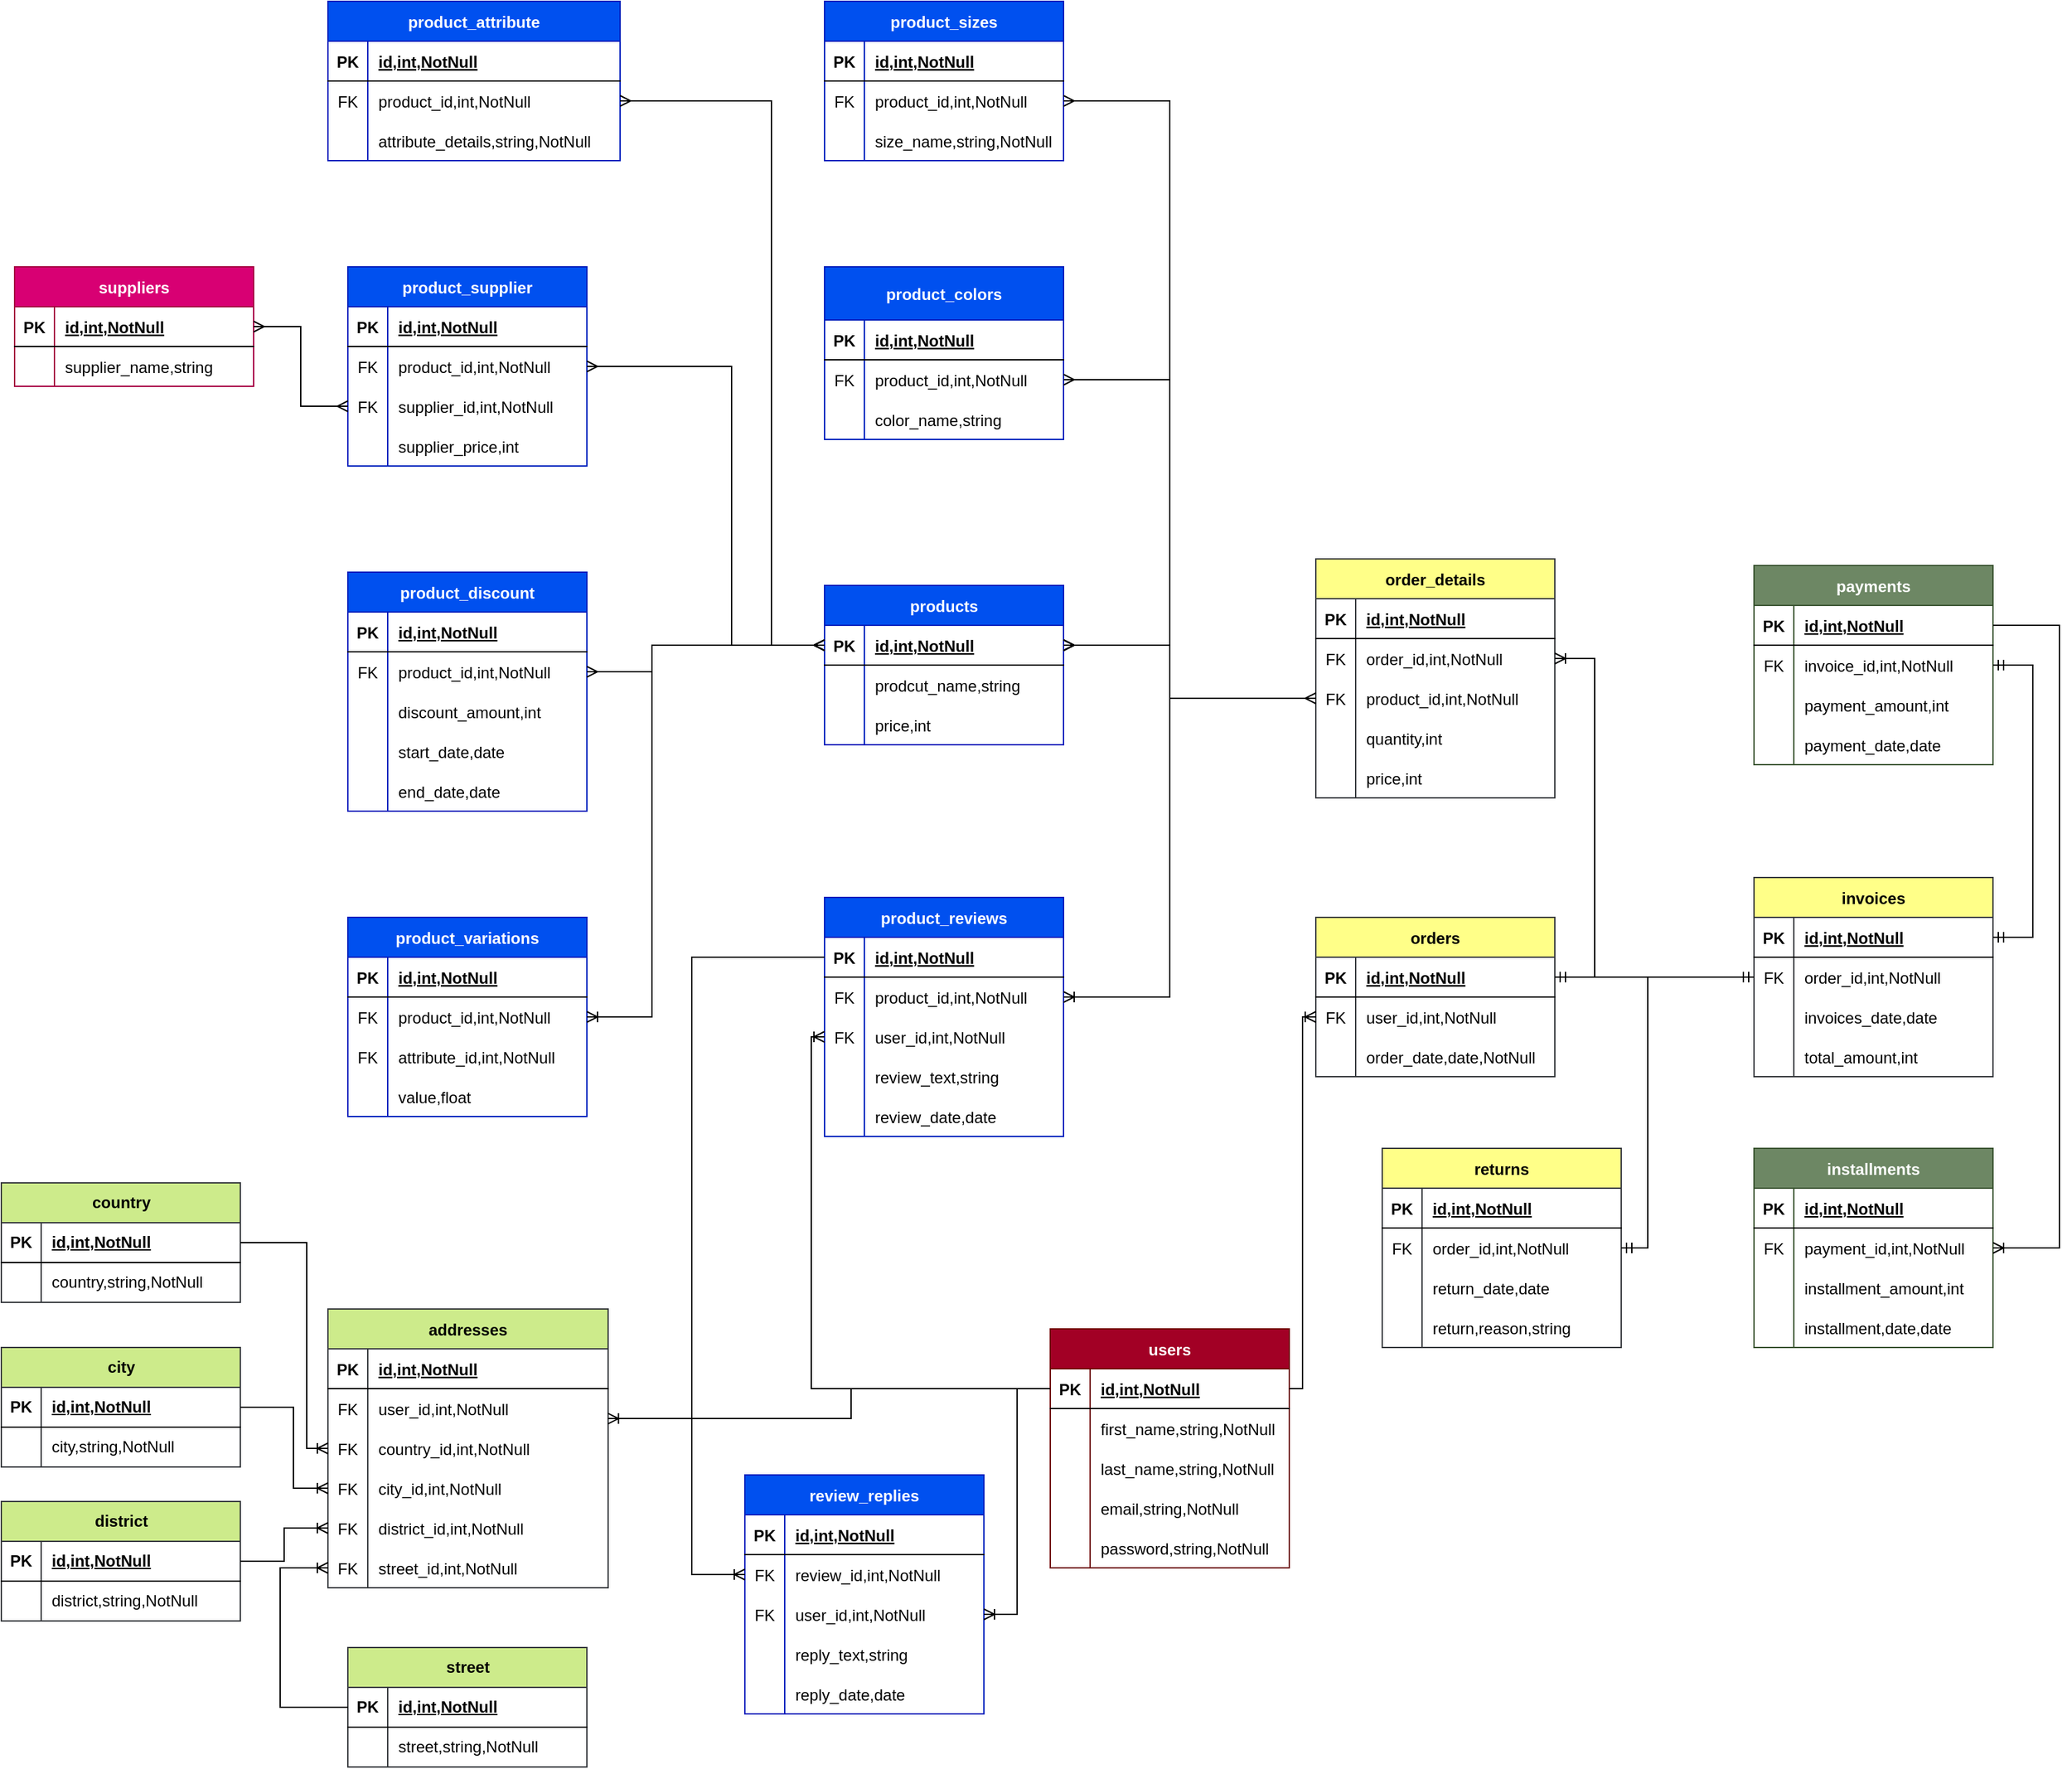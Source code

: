 <mxfile version="21.1.5" type="device">
  <diagram id="VD8-BRTnI-rSZyMGXi18" name="Sayfa -1">
    <mxGraphModel dx="1798" dy="2622" grid="1" gridSize="10" guides="1" tooltips="1" connect="1" arrows="1" fold="1" page="1" pageScale="1" pageWidth="827" pageHeight="1169" math="0" shadow="0">
      <root>
        <mxCell id="0" />
        <mxCell id="1" parent="0" />
        <mxCell id="FHgn8Aih4Fz11XEYm6S3-50" value="addresses" style="shape=table;startSize=30;container=1;collapsible=1;childLayout=tableLayout;fixedRows=1;rowLines=0;fontStyle=1;align=center;resizeLast=1;fillColor=#cdeb8b;strokeColor=#36393d;" parent="1" vertex="1">
          <mxGeometry x="1136" y="705" width="211" height="210" as="geometry" />
        </mxCell>
        <mxCell id="FHgn8Aih4Fz11XEYm6S3-51" value="" style="shape=tableRow;horizontal=0;startSize=0;swimlaneHead=0;swimlaneBody=0;fillColor=none;collapsible=0;dropTarget=0;points=[[0,0.5],[1,0.5]];portConstraint=eastwest;top=0;left=0;right=0;bottom=1;" parent="FHgn8Aih4Fz11XEYm6S3-50" vertex="1">
          <mxGeometry y="30" width="211" height="30" as="geometry" />
        </mxCell>
        <mxCell id="FHgn8Aih4Fz11XEYm6S3-52" value="PK" style="shape=partialRectangle;connectable=0;fillColor=none;top=0;left=0;bottom=0;right=0;fontStyle=1;overflow=hidden;" parent="FHgn8Aih4Fz11XEYm6S3-51" vertex="1">
          <mxGeometry width="30" height="30" as="geometry">
            <mxRectangle width="30" height="30" as="alternateBounds" />
          </mxGeometry>
        </mxCell>
        <mxCell id="FHgn8Aih4Fz11XEYm6S3-53" value="id,int,NotNull" style="shape=partialRectangle;connectable=0;fillColor=none;top=0;left=0;bottom=0;right=0;align=left;spacingLeft=6;fontStyle=5;overflow=hidden;" parent="FHgn8Aih4Fz11XEYm6S3-51" vertex="1">
          <mxGeometry x="30" width="181" height="30" as="geometry">
            <mxRectangle width="181" height="30" as="alternateBounds" />
          </mxGeometry>
        </mxCell>
        <mxCell id="FHgn8Aih4Fz11XEYm6S3-54" value="" style="shape=tableRow;horizontal=0;startSize=0;swimlaneHead=0;swimlaneBody=0;fillColor=none;collapsible=0;dropTarget=0;points=[[0,0.5],[1,0.5]];portConstraint=eastwest;top=0;left=0;right=0;bottom=0;" parent="FHgn8Aih4Fz11XEYm6S3-50" vertex="1">
          <mxGeometry y="60" width="211" height="30" as="geometry" />
        </mxCell>
        <mxCell id="FHgn8Aih4Fz11XEYm6S3-55" value="FK" style="shape=partialRectangle;connectable=0;fillColor=none;top=0;left=0;bottom=0;right=0;editable=1;overflow=hidden;" parent="FHgn8Aih4Fz11XEYm6S3-54" vertex="1">
          <mxGeometry width="30" height="30" as="geometry">
            <mxRectangle width="30" height="30" as="alternateBounds" />
          </mxGeometry>
        </mxCell>
        <mxCell id="FHgn8Aih4Fz11XEYm6S3-56" value="user_id,int,NotNull" style="shape=partialRectangle;connectable=0;fillColor=none;top=0;left=0;bottom=0;right=0;align=left;spacingLeft=6;overflow=hidden;" parent="FHgn8Aih4Fz11XEYm6S3-54" vertex="1">
          <mxGeometry x="30" width="181" height="30" as="geometry">
            <mxRectangle width="181" height="30" as="alternateBounds" />
          </mxGeometry>
        </mxCell>
        <mxCell id="FHgn8Aih4Fz11XEYm6S3-57" value="" style="shape=tableRow;horizontal=0;startSize=0;swimlaneHead=0;swimlaneBody=0;fillColor=none;collapsible=0;dropTarget=0;points=[[0,0.5],[1,0.5]];portConstraint=eastwest;top=0;left=0;right=0;bottom=0;" parent="FHgn8Aih4Fz11XEYm6S3-50" vertex="1">
          <mxGeometry y="90" width="211" height="30" as="geometry" />
        </mxCell>
        <mxCell id="FHgn8Aih4Fz11XEYm6S3-58" value="FK" style="shape=partialRectangle;connectable=0;fillColor=none;top=0;left=0;bottom=0;right=0;editable=1;overflow=hidden;" parent="FHgn8Aih4Fz11XEYm6S3-57" vertex="1">
          <mxGeometry width="30" height="30" as="geometry">
            <mxRectangle width="30" height="30" as="alternateBounds" />
          </mxGeometry>
        </mxCell>
        <mxCell id="FHgn8Aih4Fz11XEYm6S3-59" value="country_id,int,NotNull" style="shape=partialRectangle;connectable=0;fillColor=none;top=0;left=0;bottom=0;right=0;align=left;spacingLeft=6;overflow=hidden;" parent="FHgn8Aih4Fz11XEYm6S3-57" vertex="1">
          <mxGeometry x="30" width="181" height="30" as="geometry">
            <mxRectangle width="181" height="30" as="alternateBounds" />
          </mxGeometry>
        </mxCell>
        <mxCell id="FHgn8Aih4Fz11XEYm6S3-60" value="" style="shape=tableRow;horizontal=0;startSize=0;swimlaneHead=0;swimlaneBody=0;fillColor=none;collapsible=0;dropTarget=0;points=[[0,0.5],[1,0.5]];portConstraint=eastwest;top=0;left=0;right=0;bottom=0;" parent="FHgn8Aih4Fz11XEYm6S3-50" vertex="1">
          <mxGeometry y="120" width="211" height="30" as="geometry" />
        </mxCell>
        <mxCell id="FHgn8Aih4Fz11XEYm6S3-61" value="FK" style="shape=partialRectangle;connectable=0;fillColor=none;top=0;left=0;bottom=0;right=0;editable=1;overflow=hidden;" parent="FHgn8Aih4Fz11XEYm6S3-60" vertex="1">
          <mxGeometry width="30" height="30" as="geometry">
            <mxRectangle width="30" height="30" as="alternateBounds" />
          </mxGeometry>
        </mxCell>
        <mxCell id="FHgn8Aih4Fz11XEYm6S3-62" value="city_id,int,NotNull" style="shape=partialRectangle;connectable=0;fillColor=none;top=0;left=0;bottom=0;right=0;align=left;spacingLeft=6;overflow=hidden;" parent="FHgn8Aih4Fz11XEYm6S3-60" vertex="1">
          <mxGeometry x="30" width="181" height="30" as="geometry">
            <mxRectangle width="181" height="30" as="alternateBounds" />
          </mxGeometry>
        </mxCell>
        <mxCell id="FHgn8Aih4Fz11XEYm6S3-147" style="shape=tableRow;horizontal=0;startSize=0;swimlaneHead=0;swimlaneBody=0;fillColor=none;collapsible=0;dropTarget=0;points=[[0,0.5],[1,0.5]];portConstraint=eastwest;top=0;left=0;right=0;bottom=0;" parent="FHgn8Aih4Fz11XEYm6S3-50" vertex="1">
          <mxGeometry y="150" width="211" height="30" as="geometry" />
        </mxCell>
        <mxCell id="FHgn8Aih4Fz11XEYm6S3-148" value="FK" style="shape=partialRectangle;connectable=0;fillColor=none;top=0;left=0;bottom=0;right=0;editable=1;overflow=hidden;" parent="FHgn8Aih4Fz11XEYm6S3-147" vertex="1">
          <mxGeometry width="30" height="30" as="geometry">
            <mxRectangle width="30" height="30" as="alternateBounds" />
          </mxGeometry>
        </mxCell>
        <mxCell id="FHgn8Aih4Fz11XEYm6S3-149" value="district_id,int,NotNull" style="shape=partialRectangle;connectable=0;fillColor=none;top=0;left=0;bottom=0;right=0;align=left;spacingLeft=6;overflow=hidden;" parent="FHgn8Aih4Fz11XEYm6S3-147" vertex="1">
          <mxGeometry x="30" width="181" height="30" as="geometry">
            <mxRectangle width="181" height="30" as="alternateBounds" />
          </mxGeometry>
        </mxCell>
        <mxCell id="FHgn8Aih4Fz11XEYm6S3-150" style="shape=tableRow;horizontal=0;startSize=0;swimlaneHead=0;swimlaneBody=0;fillColor=none;collapsible=0;dropTarget=0;points=[[0,0.5],[1,0.5]];portConstraint=eastwest;top=0;left=0;right=0;bottom=0;" parent="FHgn8Aih4Fz11XEYm6S3-50" vertex="1">
          <mxGeometry y="180" width="211" height="30" as="geometry" />
        </mxCell>
        <mxCell id="FHgn8Aih4Fz11XEYm6S3-151" value="FK" style="shape=partialRectangle;connectable=0;fillColor=none;top=0;left=0;bottom=0;right=0;editable=1;overflow=hidden;" parent="FHgn8Aih4Fz11XEYm6S3-150" vertex="1">
          <mxGeometry width="30" height="30" as="geometry">
            <mxRectangle width="30" height="30" as="alternateBounds" />
          </mxGeometry>
        </mxCell>
        <mxCell id="FHgn8Aih4Fz11XEYm6S3-152" value="street_id,int,NotNull" style="shape=partialRectangle;connectable=0;fillColor=none;top=0;left=0;bottom=0;right=0;align=left;spacingLeft=6;overflow=hidden;" parent="FHgn8Aih4Fz11XEYm6S3-150" vertex="1">
          <mxGeometry x="30" width="181" height="30" as="geometry">
            <mxRectangle width="181" height="30" as="alternateBounds" />
          </mxGeometry>
        </mxCell>
        <mxCell id="FHgn8Aih4Fz11XEYm6S3-76" value="orders" style="shape=table;startSize=30;container=1;collapsible=1;childLayout=tableLayout;fixedRows=1;rowLines=0;fontStyle=1;align=center;resizeLast=1;fillColor=#ffff88;strokeColor=#36393d;" parent="1" vertex="1">
          <mxGeometry x="1880" y="410" width="180" height="120" as="geometry" />
        </mxCell>
        <mxCell id="FHgn8Aih4Fz11XEYm6S3-77" value="" style="shape=tableRow;horizontal=0;startSize=0;swimlaneHead=0;swimlaneBody=0;fillColor=none;collapsible=0;dropTarget=0;points=[[0,0.5],[1,0.5]];portConstraint=eastwest;top=0;left=0;right=0;bottom=1;" parent="FHgn8Aih4Fz11XEYm6S3-76" vertex="1">
          <mxGeometry y="30" width="180" height="30" as="geometry" />
        </mxCell>
        <mxCell id="FHgn8Aih4Fz11XEYm6S3-78" value="PK" style="shape=partialRectangle;connectable=0;fillColor=none;top=0;left=0;bottom=0;right=0;fontStyle=1;overflow=hidden;" parent="FHgn8Aih4Fz11XEYm6S3-77" vertex="1">
          <mxGeometry width="30" height="30" as="geometry">
            <mxRectangle width="30" height="30" as="alternateBounds" />
          </mxGeometry>
        </mxCell>
        <mxCell id="FHgn8Aih4Fz11XEYm6S3-79" value="id,int,NotNull" style="shape=partialRectangle;connectable=0;fillColor=none;top=0;left=0;bottom=0;right=0;align=left;spacingLeft=6;fontStyle=5;overflow=hidden;" parent="FHgn8Aih4Fz11XEYm6S3-77" vertex="1">
          <mxGeometry x="30" width="150" height="30" as="geometry">
            <mxRectangle width="150" height="30" as="alternateBounds" />
          </mxGeometry>
        </mxCell>
        <mxCell id="FHgn8Aih4Fz11XEYm6S3-80" value="" style="shape=tableRow;horizontal=0;startSize=0;swimlaneHead=0;swimlaneBody=0;fillColor=none;collapsible=0;dropTarget=0;points=[[0,0.5],[1,0.5]];portConstraint=eastwest;top=0;left=0;right=0;bottom=0;" parent="FHgn8Aih4Fz11XEYm6S3-76" vertex="1">
          <mxGeometry y="60" width="180" height="30" as="geometry" />
        </mxCell>
        <mxCell id="FHgn8Aih4Fz11XEYm6S3-81" value="FK" style="shape=partialRectangle;connectable=0;fillColor=none;top=0;left=0;bottom=0;right=0;editable=1;overflow=hidden;" parent="FHgn8Aih4Fz11XEYm6S3-80" vertex="1">
          <mxGeometry width="30" height="30" as="geometry">
            <mxRectangle width="30" height="30" as="alternateBounds" />
          </mxGeometry>
        </mxCell>
        <mxCell id="FHgn8Aih4Fz11XEYm6S3-82" value="user_id,int,NotNull" style="shape=partialRectangle;connectable=0;fillColor=none;top=0;left=0;bottom=0;right=0;align=left;spacingLeft=6;overflow=hidden;" parent="FHgn8Aih4Fz11XEYm6S3-80" vertex="1">
          <mxGeometry x="30" width="150" height="30" as="geometry">
            <mxRectangle width="150" height="30" as="alternateBounds" />
          </mxGeometry>
        </mxCell>
        <mxCell id="FHgn8Aih4Fz11XEYm6S3-83" value="" style="shape=tableRow;horizontal=0;startSize=0;swimlaneHead=0;swimlaneBody=0;fillColor=none;collapsible=0;dropTarget=0;points=[[0,0.5],[1,0.5]];portConstraint=eastwest;top=0;left=0;right=0;bottom=0;" parent="FHgn8Aih4Fz11XEYm6S3-76" vertex="1">
          <mxGeometry y="90" width="180" height="30" as="geometry" />
        </mxCell>
        <mxCell id="FHgn8Aih4Fz11XEYm6S3-84" value="" style="shape=partialRectangle;connectable=0;fillColor=none;top=0;left=0;bottom=0;right=0;editable=1;overflow=hidden;" parent="FHgn8Aih4Fz11XEYm6S3-83" vertex="1">
          <mxGeometry width="30" height="30" as="geometry">
            <mxRectangle width="30" height="30" as="alternateBounds" />
          </mxGeometry>
        </mxCell>
        <mxCell id="FHgn8Aih4Fz11XEYm6S3-85" value="order_date,date,NotNull" style="shape=partialRectangle;connectable=0;fillColor=none;top=0;left=0;bottom=0;right=0;align=left;spacingLeft=6;overflow=hidden;" parent="FHgn8Aih4Fz11XEYm6S3-83" vertex="1">
          <mxGeometry x="30" width="150" height="30" as="geometry">
            <mxRectangle width="150" height="30" as="alternateBounds" />
          </mxGeometry>
        </mxCell>
        <mxCell id="FHgn8Aih4Fz11XEYm6S3-118" value="products" style="shape=table;startSize=30;container=1;collapsible=1;childLayout=tableLayout;fixedRows=1;rowLines=0;fontStyle=1;align=center;resizeLast=1;fillColor=#0050ef;strokeColor=#001DBC;fontColor=#ffffff;" parent="1" vertex="1">
          <mxGeometry x="1510" y="160" width="180" height="120" as="geometry" />
        </mxCell>
        <mxCell id="FHgn8Aih4Fz11XEYm6S3-119" value="" style="shape=tableRow;horizontal=0;startSize=0;swimlaneHead=0;swimlaneBody=0;fillColor=none;collapsible=0;dropTarget=0;points=[[0,0.5],[1,0.5]];portConstraint=eastwest;top=0;left=0;right=0;bottom=1;" parent="FHgn8Aih4Fz11XEYm6S3-118" vertex="1">
          <mxGeometry y="30" width="180" height="30" as="geometry" />
        </mxCell>
        <mxCell id="FHgn8Aih4Fz11XEYm6S3-120" value="PK" style="shape=partialRectangle;connectable=0;fillColor=none;top=0;left=0;bottom=0;right=0;fontStyle=1;overflow=hidden;" parent="FHgn8Aih4Fz11XEYm6S3-119" vertex="1">
          <mxGeometry width="30" height="30" as="geometry">
            <mxRectangle width="30" height="30" as="alternateBounds" />
          </mxGeometry>
        </mxCell>
        <mxCell id="FHgn8Aih4Fz11XEYm6S3-121" value="id,int,NotNull" style="shape=partialRectangle;connectable=0;fillColor=none;top=0;left=0;bottom=0;right=0;align=left;spacingLeft=6;fontStyle=5;overflow=hidden;" parent="FHgn8Aih4Fz11XEYm6S3-119" vertex="1">
          <mxGeometry x="30" width="150" height="30" as="geometry">
            <mxRectangle width="150" height="30" as="alternateBounds" />
          </mxGeometry>
        </mxCell>
        <mxCell id="FHgn8Aih4Fz11XEYm6S3-122" value="" style="shape=tableRow;horizontal=0;startSize=0;swimlaneHead=0;swimlaneBody=0;fillColor=none;collapsible=0;dropTarget=0;points=[[0,0.5],[1,0.5]];portConstraint=eastwest;top=0;left=0;right=0;bottom=0;" parent="FHgn8Aih4Fz11XEYm6S3-118" vertex="1">
          <mxGeometry y="60" width="180" height="30" as="geometry" />
        </mxCell>
        <mxCell id="FHgn8Aih4Fz11XEYm6S3-123" value="" style="shape=partialRectangle;connectable=0;fillColor=none;top=0;left=0;bottom=0;right=0;editable=1;overflow=hidden;" parent="FHgn8Aih4Fz11XEYm6S3-122" vertex="1">
          <mxGeometry width="30" height="30" as="geometry">
            <mxRectangle width="30" height="30" as="alternateBounds" />
          </mxGeometry>
        </mxCell>
        <mxCell id="FHgn8Aih4Fz11XEYm6S3-124" value="prodcut_name,string" style="shape=partialRectangle;connectable=0;fillColor=none;top=0;left=0;bottom=0;right=0;align=left;spacingLeft=6;overflow=hidden;" parent="FHgn8Aih4Fz11XEYm6S3-122" vertex="1">
          <mxGeometry x="30" width="150" height="30" as="geometry">
            <mxRectangle width="150" height="30" as="alternateBounds" />
          </mxGeometry>
        </mxCell>
        <mxCell id="FHgn8Aih4Fz11XEYm6S3-125" value="" style="shape=tableRow;horizontal=0;startSize=0;swimlaneHead=0;swimlaneBody=0;fillColor=none;collapsible=0;dropTarget=0;points=[[0,0.5],[1,0.5]];portConstraint=eastwest;top=0;left=0;right=0;bottom=0;" parent="FHgn8Aih4Fz11XEYm6S3-118" vertex="1">
          <mxGeometry y="90" width="180" height="30" as="geometry" />
        </mxCell>
        <mxCell id="FHgn8Aih4Fz11XEYm6S3-126" value="" style="shape=partialRectangle;connectable=0;fillColor=none;top=0;left=0;bottom=0;right=0;editable=1;overflow=hidden;" parent="FHgn8Aih4Fz11XEYm6S3-125" vertex="1">
          <mxGeometry width="30" height="30" as="geometry">
            <mxRectangle width="30" height="30" as="alternateBounds" />
          </mxGeometry>
        </mxCell>
        <mxCell id="FHgn8Aih4Fz11XEYm6S3-127" value="price,int" style="shape=partialRectangle;connectable=0;fillColor=none;top=0;left=0;bottom=0;right=0;align=left;spacingLeft=6;overflow=hidden;" parent="FHgn8Aih4Fz11XEYm6S3-125" vertex="1">
          <mxGeometry x="30" width="150" height="30" as="geometry">
            <mxRectangle width="150" height="30" as="alternateBounds" />
          </mxGeometry>
        </mxCell>
        <mxCell id="FHgn8Aih4Fz11XEYm6S3-131" value="users" style="shape=table;startSize=30;container=1;collapsible=1;childLayout=tableLayout;fixedRows=1;rowLines=0;fontStyle=1;align=center;resizeLast=1;fillColor=#a20025;fontColor=#ffffff;strokeColor=#6F0000;" parent="1" vertex="1">
          <mxGeometry x="1680" y="720" width="180" height="180" as="geometry" />
        </mxCell>
        <mxCell id="FHgn8Aih4Fz11XEYm6S3-132" value="" style="shape=tableRow;horizontal=0;startSize=0;swimlaneHead=0;swimlaneBody=0;fillColor=none;collapsible=0;dropTarget=0;points=[[0,0.5],[1,0.5]];portConstraint=eastwest;top=0;left=0;right=0;bottom=1;" parent="FHgn8Aih4Fz11XEYm6S3-131" vertex="1">
          <mxGeometry y="30" width="180" height="30" as="geometry" />
        </mxCell>
        <mxCell id="FHgn8Aih4Fz11XEYm6S3-133" value="PK" style="shape=partialRectangle;connectable=0;fillColor=none;top=0;left=0;bottom=0;right=0;fontStyle=1;overflow=hidden;" parent="FHgn8Aih4Fz11XEYm6S3-132" vertex="1">
          <mxGeometry width="30" height="30" as="geometry">
            <mxRectangle width="30" height="30" as="alternateBounds" />
          </mxGeometry>
        </mxCell>
        <mxCell id="FHgn8Aih4Fz11XEYm6S3-134" value="id,int,NotNull" style="shape=partialRectangle;connectable=0;fillColor=none;top=0;left=0;bottom=0;right=0;align=left;spacingLeft=6;fontStyle=5;overflow=hidden;" parent="FHgn8Aih4Fz11XEYm6S3-132" vertex="1">
          <mxGeometry x="30" width="150" height="30" as="geometry">
            <mxRectangle width="150" height="30" as="alternateBounds" />
          </mxGeometry>
        </mxCell>
        <mxCell id="FHgn8Aih4Fz11XEYm6S3-135" value="" style="shape=tableRow;horizontal=0;startSize=0;swimlaneHead=0;swimlaneBody=0;fillColor=none;collapsible=0;dropTarget=0;points=[[0,0.5],[1,0.5]];portConstraint=eastwest;top=0;left=0;right=0;bottom=0;" parent="FHgn8Aih4Fz11XEYm6S3-131" vertex="1">
          <mxGeometry y="60" width="180" height="30" as="geometry" />
        </mxCell>
        <mxCell id="FHgn8Aih4Fz11XEYm6S3-136" value="" style="shape=partialRectangle;connectable=0;fillColor=none;top=0;left=0;bottom=0;right=0;editable=1;overflow=hidden;" parent="FHgn8Aih4Fz11XEYm6S3-135" vertex="1">
          <mxGeometry width="30" height="30" as="geometry">
            <mxRectangle width="30" height="30" as="alternateBounds" />
          </mxGeometry>
        </mxCell>
        <mxCell id="FHgn8Aih4Fz11XEYm6S3-137" value="first_name,string,NotNull" style="shape=partialRectangle;connectable=0;fillColor=none;top=0;left=0;bottom=0;right=0;align=left;spacingLeft=6;overflow=hidden;" parent="FHgn8Aih4Fz11XEYm6S3-135" vertex="1">
          <mxGeometry x="30" width="150" height="30" as="geometry">
            <mxRectangle width="150" height="30" as="alternateBounds" />
          </mxGeometry>
        </mxCell>
        <mxCell id="FHgn8Aih4Fz11XEYm6S3-138" value="" style="shape=tableRow;horizontal=0;startSize=0;swimlaneHead=0;swimlaneBody=0;fillColor=none;collapsible=0;dropTarget=0;points=[[0,0.5],[1,0.5]];portConstraint=eastwest;top=0;left=0;right=0;bottom=0;" parent="FHgn8Aih4Fz11XEYm6S3-131" vertex="1">
          <mxGeometry y="90" width="180" height="30" as="geometry" />
        </mxCell>
        <mxCell id="FHgn8Aih4Fz11XEYm6S3-139" value="" style="shape=partialRectangle;connectable=0;fillColor=none;top=0;left=0;bottom=0;right=0;editable=1;overflow=hidden;" parent="FHgn8Aih4Fz11XEYm6S3-138" vertex="1">
          <mxGeometry width="30" height="30" as="geometry">
            <mxRectangle width="30" height="30" as="alternateBounds" />
          </mxGeometry>
        </mxCell>
        <mxCell id="FHgn8Aih4Fz11XEYm6S3-140" value="last_name,string,NotNull" style="shape=partialRectangle;connectable=0;fillColor=none;top=0;left=0;bottom=0;right=0;align=left;spacingLeft=6;overflow=hidden;" parent="FHgn8Aih4Fz11XEYm6S3-138" vertex="1">
          <mxGeometry x="30" width="150" height="30" as="geometry">
            <mxRectangle width="150" height="30" as="alternateBounds" />
          </mxGeometry>
        </mxCell>
        <mxCell id="FHgn8Aih4Fz11XEYm6S3-141" value="" style="shape=tableRow;horizontal=0;startSize=0;swimlaneHead=0;swimlaneBody=0;fillColor=none;collapsible=0;dropTarget=0;points=[[0,0.5],[1,0.5]];portConstraint=eastwest;top=0;left=0;right=0;bottom=0;" parent="FHgn8Aih4Fz11XEYm6S3-131" vertex="1">
          <mxGeometry y="120" width="180" height="30" as="geometry" />
        </mxCell>
        <mxCell id="FHgn8Aih4Fz11XEYm6S3-142" value="" style="shape=partialRectangle;connectable=0;fillColor=none;top=0;left=0;bottom=0;right=0;editable=1;overflow=hidden;" parent="FHgn8Aih4Fz11XEYm6S3-141" vertex="1">
          <mxGeometry width="30" height="30" as="geometry">
            <mxRectangle width="30" height="30" as="alternateBounds" />
          </mxGeometry>
        </mxCell>
        <mxCell id="FHgn8Aih4Fz11XEYm6S3-143" value="email,string,NotNull" style="shape=partialRectangle;connectable=0;fillColor=none;top=0;left=0;bottom=0;right=0;align=left;spacingLeft=6;overflow=hidden;" parent="FHgn8Aih4Fz11XEYm6S3-141" vertex="1">
          <mxGeometry x="30" width="150" height="30" as="geometry">
            <mxRectangle width="150" height="30" as="alternateBounds" />
          </mxGeometry>
        </mxCell>
        <mxCell id="FHgn8Aih4Fz11XEYm6S3-144" style="shape=tableRow;horizontal=0;startSize=0;swimlaneHead=0;swimlaneBody=0;fillColor=none;collapsible=0;dropTarget=0;points=[[0,0.5],[1,0.5]];portConstraint=eastwest;top=0;left=0;right=0;bottom=0;" parent="FHgn8Aih4Fz11XEYm6S3-131" vertex="1">
          <mxGeometry y="150" width="180" height="30" as="geometry" />
        </mxCell>
        <mxCell id="FHgn8Aih4Fz11XEYm6S3-145" style="shape=partialRectangle;connectable=0;fillColor=none;top=0;left=0;bottom=0;right=0;editable=1;overflow=hidden;" parent="FHgn8Aih4Fz11XEYm6S3-144" vertex="1">
          <mxGeometry width="30" height="30" as="geometry">
            <mxRectangle width="30" height="30" as="alternateBounds" />
          </mxGeometry>
        </mxCell>
        <mxCell id="FHgn8Aih4Fz11XEYm6S3-146" value="password,string,NotNull" style="shape=partialRectangle;connectable=0;fillColor=none;top=0;left=0;bottom=0;right=0;align=left;spacingLeft=6;overflow=hidden;" parent="FHgn8Aih4Fz11XEYm6S3-144" vertex="1">
          <mxGeometry x="30" width="150" height="30" as="geometry">
            <mxRectangle width="150" height="30" as="alternateBounds" />
          </mxGeometry>
        </mxCell>
        <mxCell id="FHgn8Aih4Fz11XEYm6S3-153" value="suppliers" style="shape=table;startSize=30;container=1;collapsible=1;childLayout=tableLayout;fixedRows=1;rowLines=0;fontStyle=1;align=center;resizeLast=1;fillColor=#d80073;fontColor=#ffffff;strokeColor=#A50040;" parent="1" vertex="1">
          <mxGeometry x="900" y="-80" width="180" height="90" as="geometry" />
        </mxCell>
        <mxCell id="FHgn8Aih4Fz11XEYm6S3-154" value="" style="shape=tableRow;horizontal=0;startSize=0;swimlaneHead=0;swimlaneBody=0;fillColor=none;collapsible=0;dropTarget=0;points=[[0,0.5],[1,0.5]];portConstraint=eastwest;top=0;left=0;right=0;bottom=1;" parent="FHgn8Aih4Fz11XEYm6S3-153" vertex="1">
          <mxGeometry y="30" width="180" height="30" as="geometry" />
        </mxCell>
        <mxCell id="FHgn8Aih4Fz11XEYm6S3-155" value="PK" style="shape=partialRectangle;connectable=0;fillColor=none;top=0;left=0;bottom=0;right=0;fontStyle=1;overflow=hidden;" parent="FHgn8Aih4Fz11XEYm6S3-154" vertex="1">
          <mxGeometry width="30" height="30" as="geometry">
            <mxRectangle width="30" height="30" as="alternateBounds" />
          </mxGeometry>
        </mxCell>
        <mxCell id="FHgn8Aih4Fz11XEYm6S3-156" value="id,int,NotNull" style="shape=partialRectangle;connectable=0;fillColor=none;top=0;left=0;bottom=0;right=0;align=left;spacingLeft=6;fontStyle=5;overflow=hidden;" parent="FHgn8Aih4Fz11XEYm6S3-154" vertex="1">
          <mxGeometry x="30" width="150" height="30" as="geometry">
            <mxRectangle width="150" height="30" as="alternateBounds" />
          </mxGeometry>
        </mxCell>
        <mxCell id="FHgn8Aih4Fz11XEYm6S3-157" value="" style="shape=tableRow;horizontal=0;startSize=0;swimlaneHead=0;swimlaneBody=0;fillColor=none;collapsible=0;dropTarget=0;points=[[0,0.5],[1,0.5]];portConstraint=eastwest;top=0;left=0;right=0;bottom=0;" parent="FHgn8Aih4Fz11XEYm6S3-153" vertex="1">
          <mxGeometry y="60" width="180" height="30" as="geometry" />
        </mxCell>
        <mxCell id="FHgn8Aih4Fz11XEYm6S3-158" value="" style="shape=partialRectangle;connectable=0;fillColor=none;top=0;left=0;bottom=0;right=0;editable=1;overflow=hidden;" parent="FHgn8Aih4Fz11XEYm6S3-157" vertex="1">
          <mxGeometry width="30" height="30" as="geometry">
            <mxRectangle width="30" height="30" as="alternateBounds" />
          </mxGeometry>
        </mxCell>
        <mxCell id="FHgn8Aih4Fz11XEYm6S3-159" value="supplier_name,string" style="shape=partialRectangle;connectable=0;fillColor=none;top=0;left=0;bottom=0;right=0;align=left;spacingLeft=6;overflow=hidden;" parent="FHgn8Aih4Fz11XEYm6S3-157" vertex="1">
          <mxGeometry x="30" width="150" height="30" as="geometry">
            <mxRectangle width="150" height="30" as="alternateBounds" />
          </mxGeometry>
        </mxCell>
        <mxCell id="FHgn8Aih4Fz11XEYm6S3-166" value="product_supplier" style="shape=table;startSize=30;container=1;collapsible=1;childLayout=tableLayout;fixedRows=1;rowLines=0;fontStyle=1;align=center;resizeLast=1;fillColor=#0050ef;fontColor=#ffffff;strokeColor=#001DBC;" parent="1" vertex="1">
          <mxGeometry x="1151" y="-80" width="180" height="150" as="geometry" />
        </mxCell>
        <mxCell id="FHgn8Aih4Fz11XEYm6S3-167" value="" style="shape=tableRow;horizontal=0;startSize=0;swimlaneHead=0;swimlaneBody=0;fillColor=none;collapsible=0;dropTarget=0;points=[[0,0.5],[1,0.5]];portConstraint=eastwest;top=0;left=0;right=0;bottom=1;" parent="FHgn8Aih4Fz11XEYm6S3-166" vertex="1">
          <mxGeometry y="30" width="180" height="30" as="geometry" />
        </mxCell>
        <mxCell id="FHgn8Aih4Fz11XEYm6S3-168" value="PK" style="shape=partialRectangle;connectable=0;fillColor=none;top=0;left=0;bottom=0;right=0;fontStyle=1;overflow=hidden;" parent="FHgn8Aih4Fz11XEYm6S3-167" vertex="1">
          <mxGeometry width="30" height="30" as="geometry">
            <mxRectangle width="30" height="30" as="alternateBounds" />
          </mxGeometry>
        </mxCell>
        <mxCell id="FHgn8Aih4Fz11XEYm6S3-169" value="id,int,NotNull" style="shape=partialRectangle;connectable=0;fillColor=none;top=0;left=0;bottom=0;right=0;align=left;spacingLeft=6;fontStyle=5;overflow=hidden;" parent="FHgn8Aih4Fz11XEYm6S3-167" vertex="1">
          <mxGeometry x="30" width="150" height="30" as="geometry">
            <mxRectangle width="150" height="30" as="alternateBounds" />
          </mxGeometry>
        </mxCell>
        <mxCell id="FHgn8Aih4Fz11XEYm6S3-170" value="" style="shape=tableRow;horizontal=0;startSize=0;swimlaneHead=0;swimlaneBody=0;fillColor=none;collapsible=0;dropTarget=0;points=[[0,0.5],[1,0.5]];portConstraint=eastwest;top=0;left=0;right=0;bottom=0;" parent="FHgn8Aih4Fz11XEYm6S3-166" vertex="1">
          <mxGeometry y="60" width="180" height="30" as="geometry" />
        </mxCell>
        <mxCell id="FHgn8Aih4Fz11XEYm6S3-171" value="FK" style="shape=partialRectangle;connectable=0;fillColor=none;top=0;left=0;bottom=0;right=0;editable=1;overflow=hidden;" parent="FHgn8Aih4Fz11XEYm6S3-170" vertex="1">
          <mxGeometry width="30" height="30" as="geometry">
            <mxRectangle width="30" height="30" as="alternateBounds" />
          </mxGeometry>
        </mxCell>
        <mxCell id="FHgn8Aih4Fz11XEYm6S3-172" value="product_id,int,NotNull" style="shape=partialRectangle;connectable=0;fillColor=none;top=0;left=0;bottom=0;right=0;align=left;spacingLeft=6;overflow=hidden;" parent="FHgn8Aih4Fz11XEYm6S3-170" vertex="1">
          <mxGeometry x="30" width="150" height="30" as="geometry">
            <mxRectangle width="150" height="30" as="alternateBounds" />
          </mxGeometry>
        </mxCell>
        <mxCell id="FHgn8Aih4Fz11XEYm6S3-173" value="" style="shape=tableRow;horizontal=0;startSize=0;swimlaneHead=0;swimlaneBody=0;fillColor=none;collapsible=0;dropTarget=0;points=[[0,0.5],[1,0.5]];portConstraint=eastwest;top=0;left=0;right=0;bottom=0;" parent="FHgn8Aih4Fz11XEYm6S3-166" vertex="1">
          <mxGeometry y="90" width="180" height="30" as="geometry" />
        </mxCell>
        <mxCell id="FHgn8Aih4Fz11XEYm6S3-174" value="FK" style="shape=partialRectangle;connectable=0;fillColor=none;top=0;left=0;bottom=0;right=0;editable=1;overflow=hidden;" parent="FHgn8Aih4Fz11XEYm6S3-173" vertex="1">
          <mxGeometry width="30" height="30" as="geometry">
            <mxRectangle width="30" height="30" as="alternateBounds" />
          </mxGeometry>
        </mxCell>
        <mxCell id="FHgn8Aih4Fz11XEYm6S3-175" value="supplier_id,int,NotNull" style="shape=partialRectangle;connectable=0;fillColor=none;top=0;left=0;bottom=0;right=0;align=left;spacingLeft=6;overflow=hidden;" parent="FHgn8Aih4Fz11XEYm6S3-173" vertex="1">
          <mxGeometry x="30" width="150" height="30" as="geometry">
            <mxRectangle width="150" height="30" as="alternateBounds" />
          </mxGeometry>
        </mxCell>
        <mxCell id="FHgn8Aih4Fz11XEYm6S3-176" value="" style="shape=tableRow;horizontal=0;startSize=0;swimlaneHead=0;swimlaneBody=0;fillColor=none;collapsible=0;dropTarget=0;points=[[0,0.5],[1,0.5]];portConstraint=eastwest;top=0;left=0;right=0;bottom=0;" parent="FHgn8Aih4Fz11XEYm6S3-166" vertex="1">
          <mxGeometry y="120" width="180" height="30" as="geometry" />
        </mxCell>
        <mxCell id="FHgn8Aih4Fz11XEYm6S3-177" value="" style="shape=partialRectangle;connectable=0;fillColor=none;top=0;left=0;bottom=0;right=0;editable=1;overflow=hidden;" parent="FHgn8Aih4Fz11XEYm6S3-176" vertex="1">
          <mxGeometry width="30" height="30" as="geometry">
            <mxRectangle width="30" height="30" as="alternateBounds" />
          </mxGeometry>
        </mxCell>
        <mxCell id="FHgn8Aih4Fz11XEYm6S3-178" value="supplier_price,int" style="shape=partialRectangle;connectable=0;fillColor=none;top=0;left=0;bottom=0;right=0;align=left;spacingLeft=6;overflow=hidden;" parent="FHgn8Aih4Fz11XEYm6S3-176" vertex="1">
          <mxGeometry x="30" width="150" height="30" as="geometry">
            <mxRectangle width="150" height="30" as="alternateBounds" />
          </mxGeometry>
        </mxCell>
        <mxCell id="FHgn8Aih4Fz11XEYm6S3-179" value="order_details" style="shape=table;startSize=30;container=1;collapsible=1;childLayout=tableLayout;fixedRows=1;rowLines=0;fontStyle=1;align=center;resizeLast=1;fillColor=#ffff88;strokeColor=#36393d;" parent="1" vertex="1">
          <mxGeometry x="1880" y="140" width="180" height="180" as="geometry" />
        </mxCell>
        <mxCell id="FHgn8Aih4Fz11XEYm6S3-180" value="" style="shape=tableRow;horizontal=0;startSize=0;swimlaneHead=0;swimlaneBody=0;fillColor=none;collapsible=0;dropTarget=0;points=[[0,0.5],[1,0.5]];portConstraint=eastwest;top=0;left=0;right=0;bottom=1;" parent="FHgn8Aih4Fz11XEYm6S3-179" vertex="1">
          <mxGeometry y="30" width="180" height="30" as="geometry" />
        </mxCell>
        <mxCell id="FHgn8Aih4Fz11XEYm6S3-181" value="PK" style="shape=partialRectangle;connectable=0;fillColor=none;top=0;left=0;bottom=0;right=0;fontStyle=1;overflow=hidden;" parent="FHgn8Aih4Fz11XEYm6S3-180" vertex="1">
          <mxGeometry width="30" height="30" as="geometry">
            <mxRectangle width="30" height="30" as="alternateBounds" />
          </mxGeometry>
        </mxCell>
        <mxCell id="FHgn8Aih4Fz11XEYm6S3-182" value="id,int,NotNull" style="shape=partialRectangle;connectable=0;fillColor=none;top=0;left=0;bottom=0;right=0;align=left;spacingLeft=6;fontStyle=5;overflow=hidden;" parent="FHgn8Aih4Fz11XEYm6S3-180" vertex="1">
          <mxGeometry x="30" width="150" height="30" as="geometry">
            <mxRectangle width="150" height="30" as="alternateBounds" />
          </mxGeometry>
        </mxCell>
        <mxCell id="FHgn8Aih4Fz11XEYm6S3-183" value="" style="shape=tableRow;horizontal=0;startSize=0;swimlaneHead=0;swimlaneBody=0;fillColor=none;collapsible=0;dropTarget=0;points=[[0,0.5],[1,0.5]];portConstraint=eastwest;top=0;left=0;right=0;bottom=0;" parent="FHgn8Aih4Fz11XEYm6S3-179" vertex="1">
          <mxGeometry y="60" width="180" height="30" as="geometry" />
        </mxCell>
        <mxCell id="FHgn8Aih4Fz11XEYm6S3-184" value="FK" style="shape=partialRectangle;connectable=0;fillColor=none;top=0;left=0;bottom=0;right=0;editable=1;overflow=hidden;" parent="FHgn8Aih4Fz11XEYm6S3-183" vertex="1">
          <mxGeometry width="30" height="30" as="geometry">
            <mxRectangle width="30" height="30" as="alternateBounds" />
          </mxGeometry>
        </mxCell>
        <mxCell id="FHgn8Aih4Fz11XEYm6S3-185" value="order_id,int,NotNull" style="shape=partialRectangle;connectable=0;fillColor=none;top=0;left=0;bottom=0;right=0;align=left;spacingLeft=6;overflow=hidden;" parent="FHgn8Aih4Fz11XEYm6S3-183" vertex="1">
          <mxGeometry x="30" width="150" height="30" as="geometry">
            <mxRectangle width="150" height="30" as="alternateBounds" />
          </mxGeometry>
        </mxCell>
        <mxCell id="FHgn8Aih4Fz11XEYm6S3-186" value="" style="shape=tableRow;horizontal=0;startSize=0;swimlaneHead=0;swimlaneBody=0;fillColor=none;collapsible=0;dropTarget=0;points=[[0,0.5],[1,0.5]];portConstraint=eastwest;top=0;left=0;right=0;bottom=0;" parent="FHgn8Aih4Fz11XEYm6S3-179" vertex="1">
          <mxGeometry y="90" width="180" height="30" as="geometry" />
        </mxCell>
        <mxCell id="FHgn8Aih4Fz11XEYm6S3-187" value="FK" style="shape=partialRectangle;connectable=0;fillColor=none;top=0;left=0;bottom=0;right=0;editable=1;overflow=hidden;" parent="FHgn8Aih4Fz11XEYm6S3-186" vertex="1">
          <mxGeometry width="30" height="30" as="geometry">
            <mxRectangle width="30" height="30" as="alternateBounds" />
          </mxGeometry>
        </mxCell>
        <mxCell id="FHgn8Aih4Fz11XEYm6S3-188" value="product_id,int,NotNull" style="shape=partialRectangle;connectable=0;fillColor=none;top=0;left=0;bottom=0;right=0;align=left;spacingLeft=6;overflow=hidden;" parent="FHgn8Aih4Fz11XEYm6S3-186" vertex="1">
          <mxGeometry x="30" width="150" height="30" as="geometry">
            <mxRectangle width="150" height="30" as="alternateBounds" />
          </mxGeometry>
        </mxCell>
        <mxCell id="FHgn8Aih4Fz11XEYm6S3-189" value="" style="shape=tableRow;horizontal=0;startSize=0;swimlaneHead=0;swimlaneBody=0;fillColor=none;collapsible=0;dropTarget=0;points=[[0,0.5],[1,0.5]];portConstraint=eastwest;top=0;left=0;right=0;bottom=0;" parent="FHgn8Aih4Fz11XEYm6S3-179" vertex="1">
          <mxGeometry y="120" width="180" height="30" as="geometry" />
        </mxCell>
        <mxCell id="FHgn8Aih4Fz11XEYm6S3-190" value="" style="shape=partialRectangle;connectable=0;fillColor=none;top=0;left=0;bottom=0;right=0;editable=1;overflow=hidden;" parent="FHgn8Aih4Fz11XEYm6S3-189" vertex="1">
          <mxGeometry width="30" height="30" as="geometry">
            <mxRectangle width="30" height="30" as="alternateBounds" />
          </mxGeometry>
        </mxCell>
        <mxCell id="FHgn8Aih4Fz11XEYm6S3-191" value="quantity,int" style="shape=partialRectangle;connectable=0;fillColor=none;top=0;left=0;bottom=0;right=0;align=left;spacingLeft=6;overflow=hidden;" parent="FHgn8Aih4Fz11XEYm6S3-189" vertex="1">
          <mxGeometry x="30" width="150" height="30" as="geometry">
            <mxRectangle width="150" height="30" as="alternateBounds" />
          </mxGeometry>
        </mxCell>
        <mxCell id="FHgn8Aih4Fz11XEYm6S3-192" style="shape=tableRow;horizontal=0;startSize=0;swimlaneHead=0;swimlaneBody=0;fillColor=none;collapsible=0;dropTarget=0;points=[[0,0.5],[1,0.5]];portConstraint=eastwest;top=0;left=0;right=0;bottom=0;" parent="FHgn8Aih4Fz11XEYm6S3-179" vertex="1">
          <mxGeometry y="150" width="180" height="30" as="geometry" />
        </mxCell>
        <mxCell id="FHgn8Aih4Fz11XEYm6S3-193" style="shape=partialRectangle;connectable=0;fillColor=none;top=0;left=0;bottom=0;right=0;editable=1;overflow=hidden;" parent="FHgn8Aih4Fz11XEYm6S3-192" vertex="1">
          <mxGeometry width="30" height="30" as="geometry">
            <mxRectangle width="30" height="30" as="alternateBounds" />
          </mxGeometry>
        </mxCell>
        <mxCell id="FHgn8Aih4Fz11XEYm6S3-194" value="price,int" style="shape=partialRectangle;connectable=0;fillColor=none;top=0;left=0;bottom=0;right=0;align=left;spacingLeft=6;overflow=hidden;" parent="FHgn8Aih4Fz11XEYm6S3-192" vertex="1">
          <mxGeometry x="30" width="150" height="30" as="geometry">
            <mxRectangle width="150" height="30" as="alternateBounds" />
          </mxGeometry>
        </mxCell>
        <mxCell id="FHgn8Aih4Fz11XEYm6S3-195" value="invoices" style="shape=table;startSize=30;container=1;collapsible=1;childLayout=tableLayout;fixedRows=1;rowLines=0;fontStyle=1;align=center;resizeLast=1;fillColor=#ffff88;strokeColor=#36393d;" parent="1" vertex="1">
          <mxGeometry x="2210" y="380" width="180" height="150" as="geometry" />
        </mxCell>
        <mxCell id="FHgn8Aih4Fz11XEYm6S3-196" value="" style="shape=tableRow;horizontal=0;startSize=0;swimlaneHead=0;swimlaneBody=0;fillColor=none;collapsible=0;dropTarget=0;points=[[0,0.5],[1,0.5]];portConstraint=eastwest;top=0;left=0;right=0;bottom=1;" parent="FHgn8Aih4Fz11XEYm6S3-195" vertex="1">
          <mxGeometry y="30" width="180" height="30" as="geometry" />
        </mxCell>
        <mxCell id="FHgn8Aih4Fz11XEYm6S3-197" value="PK" style="shape=partialRectangle;connectable=0;fillColor=none;top=0;left=0;bottom=0;right=0;fontStyle=1;overflow=hidden;" parent="FHgn8Aih4Fz11XEYm6S3-196" vertex="1">
          <mxGeometry width="30" height="30" as="geometry">
            <mxRectangle width="30" height="30" as="alternateBounds" />
          </mxGeometry>
        </mxCell>
        <mxCell id="FHgn8Aih4Fz11XEYm6S3-198" value="id,int,NotNull" style="shape=partialRectangle;connectable=0;fillColor=none;top=0;left=0;bottom=0;right=0;align=left;spacingLeft=6;fontStyle=5;overflow=hidden;" parent="FHgn8Aih4Fz11XEYm6S3-196" vertex="1">
          <mxGeometry x="30" width="150" height="30" as="geometry">
            <mxRectangle width="150" height="30" as="alternateBounds" />
          </mxGeometry>
        </mxCell>
        <mxCell id="FHgn8Aih4Fz11XEYm6S3-199" value="" style="shape=tableRow;horizontal=0;startSize=0;swimlaneHead=0;swimlaneBody=0;fillColor=none;collapsible=0;dropTarget=0;points=[[0,0.5],[1,0.5]];portConstraint=eastwest;top=0;left=0;right=0;bottom=0;" parent="FHgn8Aih4Fz11XEYm6S3-195" vertex="1">
          <mxGeometry y="60" width="180" height="30" as="geometry" />
        </mxCell>
        <mxCell id="FHgn8Aih4Fz11XEYm6S3-200" value="FK" style="shape=partialRectangle;connectable=0;fillColor=none;top=0;left=0;bottom=0;right=0;editable=1;overflow=hidden;" parent="FHgn8Aih4Fz11XEYm6S3-199" vertex="1">
          <mxGeometry width="30" height="30" as="geometry">
            <mxRectangle width="30" height="30" as="alternateBounds" />
          </mxGeometry>
        </mxCell>
        <mxCell id="FHgn8Aih4Fz11XEYm6S3-201" value="order_id,int,NotNull" style="shape=partialRectangle;connectable=0;fillColor=none;top=0;left=0;bottom=0;right=0;align=left;spacingLeft=6;overflow=hidden;" parent="FHgn8Aih4Fz11XEYm6S3-199" vertex="1">
          <mxGeometry x="30" width="150" height="30" as="geometry">
            <mxRectangle width="150" height="30" as="alternateBounds" />
          </mxGeometry>
        </mxCell>
        <mxCell id="FHgn8Aih4Fz11XEYm6S3-202" value="" style="shape=tableRow;horizontal=0;startSize=0;swimlaneHead=0;swimlaneBody=0;fillColor=none;collapsible=0;dropTarget=0;points=[[0,0.5],[1,0.5]];portConstraint=eastwest;top=0;left=0;right=0;bottom=0;" parent="FHgn8Aih4Fz11XEYm6S3-195" vertex="1">
          <mxGeometry y="90" width="180" height="30" as="geometry" />
        </mxCell>
        <mxCell id="FHgn8Aih4Fz11XEYm6S3-203" value="" style="shape=partialRectangle;connectable=0;fillColor=none;top=0;left=0;bottom=0;right=0;editable=1;overflow=hidden;" parent="FHgn8Aih4Fz11XEYm6S3-202" vertex="1">
          <mxGeometry width="30" height="30" as="geometry">
            <mxRectangle width="30" height="30" as="alternateBounds" />
          </mxGeometry>
        </mxCell>
        <mxCell id="FHgn8Aih4Fz11XEYm6S3-204" value="invoices_date,date" style="shape=partialRectangle;connectable=0;fillColor=none;top=0;left=0;bottom=0;right=0;align=left;spacingLeft=6;overflow=hidden;" parent="FHgn8Aih4Fz11XEYm6S3-202" vertex="1">
          <mxGeometry x="30" width="150" height="30" as="geometry">
            <mxRectangle width="150" height="30" as="alternateBounds" />
          </mxGeometry>
        </mxCell>
        <mxCell id="FHgn8Aih4Fz11XEYm6S3-205" value="" style="shape=tableRow;horizontal=0;startSize=0;swimlaneHead=0;swimlaneBody=0;fillColor=none;collapsible=0;dropTarget=0;points=[[0,0.5],[1,0.5]];portConstraint=eastwest;top=0;left=0;right=0;bottom=0;" parent="FHgn8Aih4Fz11XEYm6S3-195" vertex="1">
          <mxGeometry y="120" width="180" height="30" as="geometry" />
        </mxCell>
        <mxCell id="FHgn8Aih4Fz11XEYm6S3-206" value="" style="shape=partialRectangle;connectable=0;fillColor=none;top=0;left=0;bottom=0;right=0;editable=1;overflow=hidden;" parent="FHgn8Aih4Fz11XEYm6S3-205" vertex="1">
          <mxGeometry width="30" height="30" as="geometry">
            <mxRectangle width="30" height="30" as="alternateBounds" />
          </mxGeometry>
        </mxCell>
        <mxCell id="FHgn8Aih4Fz11XEYm6S3-207" value="total_amount,int" style="shape=partialRectangle;connectable=0;fillColor=none;top=0;left=0;bottom=0;right=0;align=left;spacingLeft=6;overflow=hidden;" parent="FHgn8Aih4Fz11XEYm6S3-205" vertex="1">
          <mxGeometry x="30" width="150" height="30" as="geometry">
            <mxRectangle width="150" height="30" as="alternateBounds" />
          </mxGeometry>
        </mxCell>
        <mxCell id="FHgn8Aih4Fz11XEYm6S3-208" value="payments" style="shape=table;startSize=30;container=1;collapsible=1;childLayout=tableLayout;fixedRows=1;rowLines=0;fontStyle=1;align=center;resizeLast=1;fillColor=#6d8764;strokeColor=#3A5431;fontColor=#ffffff;" parent="1" vertex="1">
          <mxGeometry x="2210" y="145" width="180" height="150" as="geometry" />
        </mxCell>
        <mxCell id="FHgn8Aih4Fz11XEYm6S3-209" value="" style="shape=tableRow;horizontal=0;startSize=0;swimlaneHead=0;swimlaneBody=0;fillColor=none;collapsible=0;dropTarget=0;points=[[0,0.5],[1,0.5]];portConstraint=eastwest;top=0;left=0;right=0;bottom=1;" parent="FHgn8Aih4Fz11XEYm6S3-208" vertex="1">
          <mxGeometry y="30" width="180" height="30" as="geometry" />
        </mxCell>
        <mxCell id="FHgn8Aih4Fz11XEYm6S3-210" value="PK" style="shape=partialRectangle;connectable=0;fillColor=none;top=0;left=0;bottom=0;right=0;fontStyle=1;overflow=hidden;" parent="FHgn8Aih4Fz11XEYm6S3-209" vertex="1">
          <mxGeometry width="30" height="30" as="geometry">
            <mxRectangle width="30" height="30" as="alternateBounds" />
          </mxGeometry>
        </mxCell>
        <mxCell id="FHgn8Aih4Fz11XEYm6S3-211" value="id,int,NotNull" style="shape=partialRectangle;connectable=0;fillColor=none;top=0;left=0;bottom=0;right=0;align=left;spacingLeft=6;fontStyle=5;overflow=hidden;" parent="FHgn8Aih4Fz11XEYm6S3-209" vertex="1">
          <mxGeometry x="30" width="150" height="30" as="geometry">
            <mxRectangle width="150" height="30" as="alternateBounds" />
          </mxGeometry>
        </mxCell>
        <mxCell id="FHgn8Aih4Fz11XEYm6S3-212" value="" style="shape=tableRow;horizontal=0;startSize=0;swimlaneHead=0;swimlaneBody=0;fillColor=none;collapsible=0;dropTarget=0;points=[[0,0.5],[1,0.5]];portConstraint=eastwest;top=0;left=0;right=0;bottom=0;" parent="FHgn8Aih4Fz11XEYm6S3-208" vertex="1">
          <mxGeometry y="60" width="180" height="30" as="geometry" />
        </mxCell>
        <mxCell id="FHgn8Aih4Fz11XEYm6S3-213" value="FK" style="shape=partialRectangle;connectable=0;fillColor=none;top=0;left=0;bottom=0;right=0;editable=1;overflow=hidden;" parent="FHgn8Aih4Fz11XEYm6S3-212" vertex="1">
          <mxGeometry width="30" height="30" as="geometry">
            <mxRectangle width="30" height="30" as="alternateBounds" />
          </mxGeometry>
        </mxCell>
        <mxCell id="FHgn8Aih4Fz11XEYm6S3-214" value="invoice_id,int,NotNull" style="shape=partialRectangle;connectable=0;fillColor=none;top=0;left=0;bottom=0;right=0;align=left;spacingLeft=6;overflow=hidden;" parent="FHgn8Aih4Fz11XEYm6S3-212" vertex="1">
          <mxGeometry x="30" width="150" height="30" as="geometry">
            <mxRectangle width="150" height="30" as="alternateBounds" />
          </mxGeometry>
        </mxCell>
        <mxCell id="FHgn8Aih4Fz11XEYm6S3-215" value="" style="shape=tableRow;horizontal=0;startSize=0;swimlaneHead=0;swimlaneBody=0;fillColor=none;collapsible=0;dropTarget=0;points=[[0,0.5],[1,0.5]];portConstraint=eastwest;top=0;left=0;right=0;bottom=0;" parent="FHgn8Aih4Fz11XEYm6S3-208" vertex="1">
          <mxGeometry y="90" width="180" height="30" as="geometry" />
        </mxCell>
        <mxCell id="FHgn8Aih4Fz11XEYm6S3-216" value="" style="shape=partialRectangle;connectable=0;fillColor=none;top=0;left=0;bottom=0;right=0;editable=1;overflow=hidden;" parent="FHgn8Aih4Fz11XEYm6S3-215" vertex="1">
          <mxGeometry width="30" height="30" as="geometry">
            <mxRectangle width="30" height="30" as="alternateBounds" />
          </mxGeometry>
        </mxCell>
        <mxCell id="FHgn8Aih4Fz11XEYm6S3-217" value="payment_amount,int" style="shape=partialRectangle;connectable=0;fillColor=none;top=0;left=0;bottom=0;right=0;align=left;spacingLeft=6;overflow=hidden;" parent="FHgn8Aih4Fz11XEYm6S3-215" vertex="1">
          <mxGeometry x="30" width="150" height="30" as="geometry">
            <mxRectangle width="150" height="30" as="alternateBounds" />
          </mxGeometry>
        </mxCell>
        <mxCell id="FHgn8Aih4Fz11XEYm6S3-218" value="" style="shape=tableRow;horizontal=0;startSize=0;swimlaneHead=0;swimlaneBody=0;fillColor=none;collapsible=0;dropTarget=0;points=[[0,0.5],[1,0.5]];portConstraint=eastwest;top=0;left=0;right=0;bottom=0;" parent="FHgn8Aih4Fz11XEYm6S3-208" vertex="1">
          <mxGeometry y="120" width="180" height="30" as="geometry" />
        </mxCell>
        <mxCell id="FHgn8Aih4Fz11XEYm6S3-219" value="" style="shape=partialRectangle;connectable=0;fillColor=none;top=0;left=0;bottom=0;right=0;editable=1;overflow=hidden;" parent="FHgn8Aih4Fz11XEYm6S3-218" vertex="1">
          <mxGeometry width="30" height="30" as="geometry">
            <mxRectangle width="30" height="30" as="alternateBounds" />
          </mxGeometry>
        </mxCell>
        <mxCell id="FHgn8Aih4Fz11XEYm6S3-220" value="payment_date,date" style="shape=partialRectangle;connectable=0;fillColor=none;top=0;left=0;bottom=0;right=0;align=left;spacingLeft=6;overflow=hidden;" parent="FHgn8Aih4Fz11XEYm6S3-218" vertex="1">
          <mxGeometry x="30" width="150" height="30" as="geometry">
            <mxRectangle width="150" height="30" as="alternateBounds" />
          </mxGeometry>
        </mxCell>
        <mxCell id="FHgn8Aih4Fz11XEYm6S3-221" value="installments" style="shape=table;startSize=30;container=1;collapsible=1;childLayout=tableLayout;fixedRows=1;rowLines=0;fontStyle=1;align=center;resizeLast=1;fillColor=#6d8764;strokeColor=#3A5431;fontColor=#ffffff;" parent="1" vertex="1">
          <mxGeometry x="2210" y="584" width="180" height="150" as="geometry" />
        </mxCell>
        <mxCell id="FHgn8Aih4Fz11XEYm6S3-222" value="" style="shape=tableRow;horizontal=0;startSize=0;swimlaneHead=0;swimlaneBody=0;fillColor=none;collapsible=0;dropTarget=0;points=[[0,0.5],[1,0.5]];portConstraint=eastwest;top=0;left=0;right=0;bottom=1;" parent="FHgn8Aih4Fz11XEYm6S3-221" vertex="1">
          <mxGeometry y="30" width="180" height="30" as="geometry" />
        </mxCell>
        <mxCell id="FHgn8Aih4Fz11XEYm6S3-223" value="PK" style="shape=partialRectangle;connectable=0;fillColor=none;top=0;left=0;bottom=0;right=0;fontStyle=1;overflow=hidden;" parent="FHgn8Aih4Fz11XEYm6S3-222" vertex="1">
          <mxGeometry width="30" height="30" as="geometry">
            <mxRectangle width="30" height="30" as="alternateBounds" />
          </mxGeometry>
        </mxCell>
        <mxCell id="FHgn8Aih4Fz11XEYm6S3-224" value="id,int,NotNull" style="shape=partialRectangle;connectable=0;fillColor=none;top=0;left=0;bottom=0;right=0;align=left;spacingLeft=6;fontStyle=5;overflow=hidden;" parent="FHgn8Aih4Fz11XEYm6S3-222" vertex="1">
          <mxGeometry x="30" width="150" height="30" as="geometry">
            <mxRectangle width="150" height="30" as="alternateBounds" />
          </mxGeometry>
        </mxCell>
        <mxCell id="FHgn8Aih4Fz11XEYm6S3-225" value="" style="shape=tableRow;horizontal=0;startSize=0;swimlaneHead=0;swimlaneBody=0;fillColor=none;collapsible=0;dropTarget=0;points=[[0,0.5],[1,0.5]];portConstraint=eastwest;top=0;left=0;right=0;bottom=0;" parent="FHgn8Aih4Fz11XEYm6S3-221" vertex="1">
          <mxGeometry y="60" width="180" height="30" as="geometry" />
        </mxCell>
        <mxCell id="FHgn8Aih4Fz11XEYm6S3-226" value="FK" style="shape=partialRectangle;connectable=0;fillColor=none;top=0;left=0;bottom=0;right=0;editable=1;overflow=hidden;" parent="FHgn8Aih4Fz11XEYm6S3-225" vertex="1">
          <mxGeometry width="30" height="30" as="geometry">
            <mxRectangle width="30" height="30" as="alternateBounds" />
          </mxGeometry>
        </mxCell>
        <mxCell id="FHgn8Aih4Fz11XEYm6S3-227" value="payment_id,int,NotNull" style="shape=partialRectangle;connectable=0;fillColor=none;top=0;left=0;bottom=0;right=0;align=left;spacingLeft=6;overflow=hidden;" parent="FHgn8Aih4Fz11XEYm6S3-225" vertex="1">
          <mxGeometry x="30" width="150" height="30" as="geometry">
            <mxRectangle width="150" height="30" as="alternateBounds" />
          </mxGeometry>
        </mxCell>
        <mxCell id="FHgn8Aih4Fz11XEYm6S3-228" value="" style="shape=tableRow;horizontal=0;startSize=0;swimlaneHead=0;swimlaneBody=0;fillColor=none;collapsible=0;dropTarget=0;points=[[0,0.5],[1,0.5]];portConstraint=eastwest;top=0;left=0;right=0;bottom=0;" parent="FHgn8Aih4Fz11XEYm6S3-221" vertex="1">
          <mxGeometry y="90" width="180" height="30" as="geometry" />
        </mxCell>
        <mxCell id="FHgn8Aih4Fz11XEYm6S3-229" value="" style="shape=partialRectangle;connectable=0;fillColor=none;top=0;left=0;bottom=0;right=0;editable=1;overflow=hidden;" parent="FHgn8Aih4Fz11XEYm6S3-228" vertex="1">
          <mxGeometry width="30" height="30" as="geometry">
            <mxRectangle width="30" height="30" as="alternateBounds" />
          </mxGeometry>
        </mxCell>
        <mxCell id="FHgn8Aih4Fz11XEYm6S3-230" value="installment_amount,int" style="shape=partialRectangle;connectable=0;fillColor=none;top=0;left=0;bottom=0;right=0;align=left;spacingLeft=6;overflow=hidden;" parent="FHgn8Aih4Fz11XEYm6S3-228" vertex="1">
          <mxGeometry x="30" width="150" height="30" as="geometry">
            <mxRectangle width="150" height="30" as="alternateBounds" />
          </mxGeometry>
        </mxCell>
        <mxCell id="FHgn8Aih4Fz11XEYm6S3-231" value="" style="shape=tableRow;horizontal=0;startSize=0;swimlaneHead=0;swimlaneBody=0;fillColor=none;collapsible=0;dropTarget=0;points=[[0,0.5],[1,0.5]];portConstraint=eastwest;top=0;left=0;right=0;bottom=0;" parent="FHgn8Aih4Fz11XEYm6S3-221" vertex="1">
          <mxGeometry y="120" width="180" height="30" as="geometry" />
        </mxCell>
        <mxCell id="FHgn8Aih4Fz11XEYm6S3-232" value="" style="shape=partialRectangle;connectable=0;fillColor=none;top=0;left=0;bottom=0;right=0;editable=1;overflow=hidden;" parent="FHgn8Aih4Fz11XEYm6S3-231" vertex="1">
          <mxGeometry width="30" height="30" as="geometry">
            <mxRectangle width="30" height="30" as="alternateBounds" />
          </mxGeometry>
        </mxCell>
        <mxCell id="FHgn8Aih4Fz11XEYm6S3-233" value="installment,date,date" style="shape=partialRectangle;connectable=0;fillColor=none;top=0;left=0;bottom=0;right=0;align=left;spacingLeft=6;overflow=hidden;" parent="FHgn8Aih4Fz11XEYm6S3-231" vertex="1">
          <mxGeometry x="30" width="150" height="30" as="geometry">
            <mxRectangle width="150" height="30" as="alternateBounds" />
          </mxGeometry>
        </mxCell>
        <mxCell id="FHgn8Aih4Fz11XEYm6S3-234" value="returns" style="shape=table;startSize=30;container=1;collapsible=1;childLayout=tableLayout;fixedRows=1;rowLines=0;fontStyle=1;align=center;resizeLast=1;fillColor=#ffff88;strokeColor=#36393d;" parent="1" vertex="1">
          <mxGeometry x="1930" y="584" width="180" height="150" as="geometry" />
        </mxCell>
        <mxCell id="FHgn8Aih4Fz11XEYm6S3-235" value="" style="shape=tableRow;horizontal=0;startSize=0;swimlaneHead=0;swimlaneBody=0;fillColor=none;collapsible=0;dropTarget=0;points=[[0,0.5],[1,0.5]];portConstraint=eastwest;top=0;left=0;right=0;bottom=1;" parent="FHgn8Aih4Fz11XEYm6S3-234" vertex="1">
          <mxGeometry y="30" width="180" height="30" as="geometry" />
        </mxCell>
        <mxCell id="FHgn8Aih4Fz11XEYm6S3-236" value="PK" style="shape=partialRectangle;connectable=0;fillColor=none;top=0;left=0;bottom=0;right=0;fontStyle=1;overflow=hidden;" parent="FHgn8Aih4Fz11XEYm6S3-235" vertex="1">
          <mxGeometry width="30" height="30" as="geometry">
            <mxRectangle width="30" height="30" as="alternateBounds" />
          </mxGeometry>
        </mxCell>
        <mxCell id="FHgn8Aih4Fz11XEYm6S3-237" value="id,int,NotNull" style="shape=partialRectangle;connectable=0;fillColor=none;top=0;left=0;bottom=0;right=0;align=left;spacingLeft=6;fontStyle=5;overflow=hidden;" parent="FHgn8Aih4Fz11XEYm6S3-235" vertex="1">
          <mxGeometry x="30" width="150" height="30" as="geometry">
            <mxRectangle width="150" height="30" as="alternateBounds" />
          </mxGeometry>
        </mxCell>
        <mxCell id="FHgn8Aih4Fz11XEYm6S3-238" value="" style="shape=tableRow;horizontal=0;startSize=0;swimlaneHead=0;swimlaneBody=0;fillColor=none;collapsible=0;dropTarget=0;points=[[0,0.5],[1,0.5]];portConstraint=eastwest;top=0;left=0;right=0;bottom=0;" parent="FHgn8Aih4Fz11XEYm6S3-234" vertex="1">
          <mxGeometry y="60" width="180" height="30" as="geometry" />
        </mxCell>
        <mxCell id="FHgn8Aih4Fz11XEYm6S3-239" value="FK" style="shape=partialRectangle;connectable=0;fillColor=none;top=0;left=0;bottom=0;right=0;editable=1;overflow=hidden;" parent="FHgn8Aih4Fz11XEYm6S3-238" vertex="1">
          <mxGeometry width="30" height="30" as="geometry">
            <mxRectangle width="30" height="30" as="alternateBounds" />
          </mxGeometry>
        </mxCell>
        <mxCell id="FHgn8Aih4Fz11XEYm6S3-240" value="order_id,int,NotNull" style="shape=partialRectangle;connectable=0;fillColor=none;top=0;left=0;bottom=0;right=0;align=left;spacingLeft=6;overflow=hidden;" parent="FHgn8Aih4Fz11XEYm6S3-238" vertex="1">
          <mxGeometry x="30" width="150" height="30" as="geometry">
            <mxRectangle width="150" height="30" as="alternateBounds" />
          </mxGeometry>
        </mxCell>
        <mxCell id="FHgn8Aih4Fz11XEYm6S3-241" value="" style="shape=tableRow;horizontal=0;startSize=0;swimlaneHead=0;swimlaneBody=0;fillColor=none;collapsible=0;dropTarget=0;points=[[0,0.5],[1,0.5]];portConstraint=eastwest;top=0;left=0;right=0;bottom=0;" parent="FHgn8Aih4Fz11XEYm6S3-234" vertex="1">
          <mxGeometry y="90" width="180" height="30" as="geometry" />
        </mxCell>
        <mxCell id="FHgn8Aih4Fz11XEYm6S3-242" value="" style="shape=partialRectangle;connectable=0;fillColor=none;top=0;left=0;bottom=0;right=0;editable=1;overflow=hidden;" parent="FHgn8Aih4Fz11XEYm6S3-241" vertex="1">
          <mxGeometry width="30" height="30" as="geometry">
            <mxRectangle width="30" height="30" as="alternateBounds" />
          </mxGeometry>
        </mxCell>
        <mxCell id="FHgn8Aih4Fz11XEYm6S3-243" value="return_date,date" style="shape=partialRectangle;connectable=0;fillColor=none;top=0;left=0;bottom=0;right=0;align=left;spacingLeft=6;overflow=hidden;" parent="FHgn8Aih4Fz11XEYm6S3-241" vertex="1">
          <mxGeometry x="30" width="150" height="30" as="geometry">
            <mxRectangle width="150" height="30" as="alternateBounds" />
          </mxGeometry>
        </mxCell>
        <mxCell id="FHgn8Aih4Fz11XEYm6S3-244" value="" style="shape=tableRow;horizontal=0;startSize=0;swimlaneHead=0;swimlaneBody=0;fillColor=none;collapsible=0;dropTarget=0;points=[[0,0.5],[1,0.5]];portConstraint=eastwest;top=0;left=0;right=0;bottom=0;" parent="FHgn8Aih4Fz11XEYm6S3-234" vertex="1">
          <mxGeometry y="120" width="180" height="30" as="geometry" />
        </mxCell>
        <mxCell id="FHgn8Aih4Fz11XEYm6S3-245" value="" style="shape=partialRectangle;connectable=0;fillColor=none;top=0;left=0;bottom=0;right=0;editable=1;overflow=hidden;" parent="FHgn8Aih4Fz11XEYm6S3-244" vertex="1">
          <mxGeometry width="30" height="30" as="geometry">
            <mxRectangle width="30" height="30" as="alternateBounds" />
          </mxGeometry>
        </mxCell>
        <mxCell id="FHgn8Aih4Fz11XEYm6S3-246" value="return,reason,string" style="shape=partialRectangle;connectable=0;fillColor=none;top=0;left=0;bottom=0;right=0;align=left;spacingLeft=6;overflow=hidden;" parent="FHgn8Aih4Fz11XEYm6S3-244" vertex="1">
          <mxGeometry x="30" width="150" height="30" as="geometry">
            <mxRectangle width="150" height="30" as="alternateBounds" />
          </mxGeometry>
        </mxCell>
        <mxCell id="FHgn8Aih4Fz11XEYm6S3-247" value="product_reviews" style="shape=table;startSize=30;container=1;collapsible=1;childLayout=tableLayout;fixedRows=1;rowLines=0;fontStyle=1;align=center;resizeLast=1;fillColor=#0050ef;fontColor=#ffffff;strokeColor=#001DBC;" parent="1" vertex="1">
          <mxGeometry x="1510" y="395" width="180" height="180" as="geometry" />
        </mxCell>
        <mxCell id="FHgn8Aih4Fz11XEYm6S3-248" value="" style="shape=tableRow;horizontal=0;startSize=0;swimlaneHead=0;swimlaneBody=0;fillColor=none;collapsible=0;dropTarget=0;points=[[0,0.5],[1,0.5]];portConstraint=eastwest;top=0;left=0;right=0;bottom=1;" parent="FHgn8Aih4Fz11XEYm6S3-247" vertex="1">
          <mxGeometry y="30" width="180" height="30" as="geometry" />
        </mxCell>
        <mxCell id="FHgn8Aih4Fz11XEYm6S3-249" value="PK" style="shape=partialRectangle;connectable=0;fillColor=none;top=0;left=0;bottom=0;right=0;fontStyle=1;overflow=hidden;" parent="FHgn8Aih4Fz11XEYm6S3-248" vertex="1">
          <mxGeometry width="30" height="30" as="geometry">
            <mxRectangle width="30" height="30" as="alternateBounds" />
          </mxGeometry>
        </mxCell>
        <mxCell id="FHgn8Aih4Fz11XEYm6S3-250" value="id,int,NotNull" style="shape=partialRectangle;connectable=0;fillColor=none;top=0;left=0;bottom=0;right=0;align=left;spacingLeft=6;fontStyle=5;overflow=hidden;" parent="FHgn8Aih4Fz11XEYm6S3-248" vertex="1">
          <mxGeometry x="30" width="150" height="30" as="geometry">
            <mxRectangle width="150" height="30" as="alternateBounds" />
          </mxGeometry>
        </mxCell>
        <mxCell id="FHgn8Aih4Fz11XEYm6S3-251" value="" style="shape=tableRow;horizontal=0;startSize=0;swimlaneHead=0;swimlaneBody=0;fillColor=none;collapsible=0;dropTarget=0;points=[[0,0.5],[1,0.5]];portConstraint=eastwest;top=0;left=0;right=0;bottom=0;" parent="FHgn8Aih4Fz11XEYm6S3-247" vertex="1">
          <mxGeometry y="60" width="180" height="30" as="geometry" />
        </mxCell>
        <mxCell id="FHgn8Aih4Fz11XEYm6S3-252" value="FK" style="shape=partialRectangle;connectable=0;fillColor=none;top=0;left=0;bottom=0;right=0;editable=1;overflow=hidden;" parent="FHgn8Aih4Fz11XEYm6S3-251" vertex="1">
          <mxGeometry width="30" height="30" as="geometry">
            <mxRectangle width="30" height="30" as="alternateBounds" />
          </mxGeometry>
        </mxCell>
        <mxCell id="FHgn8Aih4Fz11XEYm6S3-253" value="product_id,int,NotNull" style="shape=partialRectangle;connectable=0;fillColor=none;top=0;left=0;bottom=0;right=0;align=left;spacingLeft=6;overflow=hidden;" parent="FHgn8Aih4Fz11XEYm6S3-251" vertex="1">
          <mxGeometry x="30" width="150" height="30" as="geometry">
            <mxRectangle width="150" height="30" as="alternateBounds" />
          </mxGeometry>
        </mxCell>
        <mxCell id="FHgn8Aih4Fz11XEYm6S3-254" value="" style="shape=tableRow;horizontal=0;startSize=0;swimlaneHead=0;swimlaneBody=0;fillColor=none;collapsible=0;dropTarget=0;points=[[0,0.5],[1,0.5]];portConstraint=eastwest;top=0;left=0;right=0;bottom=0;" parent="FHgn8Aih4Fz11XEYm6S3-247" vertex="1">
          <mxGeometry y="90" width="180" height="30" as="geometry" />
        </mxCell>
        <mxCell id="FHgn8Aih4Fz11XEYm6S3-255" value="FK" style="shape=partialRectangle;connectable=0;fillColor=none;top=0;left=0;bottom=0;right=0;editable=1;overflow=hidden;" parent="FHgn8Aih4Fz11XEYm6S3-254" vertex="1">
          <mxGeometry width="30" height="30" as="geometry">
            <mxRectangle width="30" height="30" as="alternateBounds" />
          </mxGeometry>
        </mxCell>
        <mxCell id="FHgn8Aih4Fz11XEYm6S3-256" value="user_id,int,NotNull" style="shape=partialRectangle;connectable=0;fillColor=none;top=0;left=0;bottom=0;right=0;align=left;spacingLeft=6;overflow=hidden;" parent="FHgn8Aih4Fz11XEYm6S3-254" vertex="1">
          <mxGeometry x="30" width="150" height="30" as="geometry">
            <mxRectangle width="150" height="30" as="alternateBounds" />
          </mxGeometry>
        </mxCell>
        <mxCell id="FHgn8Aih4Fz11XEYm6S3-257" value="" style="shape=tableRow;horizontal=0;startSize=0;swimlaneHead=0;swimlaneBody=0;fillColor=none;collapsible=0;dropTarget=0;points=[[0,0.5],[1,0.5]];portConstraint=eastwest;top=0;left=0;right=0;bottom=0;" parent="FHgn8Aih4Fz11XEYm6S3-247" vertex="1">
          <mxGeometry y="120" width="180" height="30" as="geometry" />
        </mxCell>
        <mxCell id="FHgn8Aih4Fz11XEYm6S3-258" value="" style="shape=partialRectangle;connectable=0;fillColor=none;top=0;left=0;bottom=0;right=0;editable=1;overflow=hidden;" parent="FHgn8Aih4Fz11XEYm6S3-257" vertex="1">
          <mxGeometry width="30" height="30" as="geometry">
            <mxRectangle width="30" height="30" as="alternateBounds" />
          </mxGeometry>
        </mxCell>
        <mxCell id="FHgn8Aih4Fz11XEYm6S3-259" value="review_text,string" style="shape=partialRectangle;connectable=0;fillColor=none;top=0;left=0;bottom=0;right=0;align=left;spacingLeft=6;overflow=hidden;" parent="FHgn8Aih4Fz11XEYm6S3-257" vertex="1">
          <mxGeometry x="30" width="150" height="30" as="geometry">
            <mxRectangle width="150" height="30" as="alternateBounds" />
          </mxGeometry>
        </mxCell>
        <mxCell id="FHgn8Aih4Fz11XEYm6S3-260" style="shape=tableRow;horizontal=0;startSize=0;swimlaneHead=0;swimlaneBody=0;fillColor=none;collapsible=0;dropTarget=0;points=[[0,0.5],[1,0.5]];portConstraint=eastwest;top=0;left=0;right=0;bottom=0;" parent="FHgn8Aih4Fz11XEYm6S3-247" vertex="1">
          <mxGeometry y="150" width="180" height="30" as="geometry" />
        </mxCell>
        <mxCell id="FHgn8Aih4Fz11XEYm6S3-261" style="shape=partialRectangle;connectable=0;fillColor=none;top=0;left=0;bottom=0;right=0;editable=1;overflow=hidden;" parent="FHgn8Aih4Fz11XEYm6S3-260" vertex="1">
          <mxGeometry width="30" height="30" as="geometry">
            <mxRectangle width="30" height="30" as="alternateBounds" />
          </mxGeometry>
        </mxCell>
        <mxCell id="FHgn8Aih4Fz11XEYm6S3-262" value="review_date,date" style="shape=partialRectangle;connectable=0;fillColor=none;top=0;left=0;bottom=0;right=0;align=left;spacingLeft=6;overflow=hidden;" parent="FHgn8Aih4Fz11XEYm6S3-260" vertex="1">
          <mxGeometry x="30" width="150" height="30" as="geometry">
            <mxRectangle width="150" height="30" as="alternateBounds" />
          </mxGeometry>
        </mxCell>
        <mxCell id="FHgn8Aih4Fz11XEYm6S3-263" value="review_replies" style="shape=table;startSize=30;container=1;collapsible=1;childLayout=tableLayout;fixedRows=1;rowLines=0;fontStyle=1;align=center;resizeLast=1;fillColor=#0050ef;fontColor=#ffffff;strokeColor=#001DBC;" parent="1" vertex="1">
          <mxGeometry x="1450" y="830" width="180" height="180" as="geometry" />
        </mxCell>
        <mxCell id="FHgn8Aih4Fz11XEYm6S3-264" value="" style="shape=tableRow;horizontal=0;startSize=0;swimlaneHead=0;swimlaneBody=0;fillColor=none;collapsible=0;dropTarget=0;points=[[0,0.5],[1,0.5]];portConstraint=eastwest;top=0;left=0;right=0;bottom=1;" parent="FHgn8Aih4Fz11XEYm6S3-263" vertex="1">
          <mxGeometry y="30" width="180" height="30" as="geometry" />
        </mxCell>
        <mxCell id="FHgn8Aih4Fz11XEYm6S3-265" value="PK" style="shape=partialRectangle;connectable=0;fillColor=none;top=0;left=0;bottom=0;right=0;fontStyle=1;overflow=hidden;" parent="FHgn8Aih4Fz11XEYm6S3-264" vertex="1">
          <mxGeometry width="30" height="30" as="geometry">
            <mxRectangle width="30" height="30" as="alternateBounds" />
          </mxGeometry>
        </mxCell>
        <mxCell id="FHgn8Aih4Fz11XEYm6S3-266" value="id,int,NotNull" style="shape=partialRectangle;connectable=0;fillColor=none;top=0;left=0;bottom=0;right=0;align=left;spacingLeft=6;fontStyle=5;overflow=hidden;" parent="FHgn8Aih4Fz11XEYm6S3-264" vertex="1">
          <mxGeometry x="30" width="150" height="30" as="geometry">
            <mxRectangle width="150" height="30" as="alternateBounds" />
          </mxGeometry>
        </mxCell>
        <mxCell id="FHgn8Aih4Fz11XEYm6S3-267" value="" style="shape=tableRow;horizontal=0;startSize=0;swimlaneHead=0;swimlaneBody=0;fillColor=none;collapsible=0;dropTarget=0;points=[[0,0.5],[1,0.5]];portConstraint=eastwest;top=0;left=0;right=0;bottom=0;" parent="FHgn8Aih4Fz11XEYm6S3-263" vertex="1">
          <mxGeometry y="60" width="180" height="30" as="geometry" />
        </mxCell>
        <mxCell id="FHgn8Aih4Fz11XEYm6S3-268" value="FK" style="shape=partialRectangle;connectable=0;fillColor=none;top=0;left=0;bottom=0;right=0;editable=1;overflow=hidden;" parent="FHgn8Aih4Fz11XEYm6S3-267" vertex="1">
          <mxGeometry width="30" height="30" as="geometry">
            <mxRectangle width="30" height="30" as="alternateBounds" />
          </mxGeometry>
        </mxCell>
        <mxCell id="FHgn8Aih4Fz11XEYm6S3-269" value="review_id,int,NotNull" style="shape=partialRectangle;connectable=0;fillColor=none;top=0;left=0;bottom=0;right=0;align=left;spacingLeft=6;overflow=hidden;" parent="FHgn8Aih4Fz11XEYm6S3-267" vertex="1">
          <mxGeometry x="30" width="150" height="30" as="geometry">
            <mxRectangle width="150" height="30" as="alternateBounds" />
          </mxGeometry>
        </mxCell>
        <mxCell id="FHgn8Aih4Fz11XEYm6S3-270" value="" style="shape=tableRow;horizontal=0;startSize=0;swimlaneHead=0;swimlaneBody=0;fillColor=none;collapsible=0;dropTarget=0;points=[[0,0.5],[1,0.5]];portConstraint=eastwest;top=0;left=0;right=0;bottom=0;" parent="FHgn8Aih4Fz11XEYm6S3-263" vertex="1">
          <mxGeometry y="90" width="180" height="30" as="geometry" />
        </mxCell>
        <mxCell id="FHgn8Aih4Fz11XEYm6S3-271" value="FK" style="shape=partialRectangle;connectable=0;fillColor=none;top=0;left=0;bottom=0;right=0;editable=1;overflow=hidden;" parent="FHgn8Aih4Fz11XEYm6S3-270" vertex="1">
          <mxGeometry width="30" height="30" as="geometry">
            <mxRectangle width="30" height="30" as="alternateBounds" />
          </mxGeometry>
        </mxCell>
        <mxCell id="FHgn8Aih4Fz11XEYm6S3-272" value="user_id,int,NotNull" style="shape=partialRectangle;connectable=0;fillColor=none;top=0;left=0;bottom=0;right=0;align=left;spacingLeft=6;overflow=hidden;" parent="FHgn8Aih4Fz11XEYm6S3-270" vertex="1">
          <mxGeometry x="30" width="150" height="30" as="geometry">
            <mxRectangle width="150" height="30" as="alternateBounds" />
          </mxGeometry>
        </mxCell>
        <mxCell id="FHgn8Aih4Fz11XEYm6S3-273" value="" style="shape=tableRow;horizontal=0;startSize=0;swimlaneHead=0;swimlaneBody=0;fillColor=none;collapsible=0;dropTarget=0;points=[[0,0.5],[1,0.5]];portConstraint=eastwest;top=0;left=0;right=0;bottom=0;" parent="FHgn8Aih4Fz11XEYm6S3-263" vertex="1">
          <mxGeometry y="120" width="180" height="30" as="geometry" />
        </mxCell>
        <mxCell id="FHgn8Aih4Fz11XEYm6S3-274" value="" style="shape=partialRectangle;connectable=0;fillColor=none;top=0;left=0;bottom=0;right=0;editable=1;overflow=hidden;" parent="FHgn8Aih4Fz11XEYm6S3-273" vertex="1">
          <mxGeometry width="30" height="30" as="geometry">
            <mxRectangle width="30" height="30" as="alternateBounds" />
          </mxGeometry>
        </mxCell>
        <mxCell id="FHgn8Aih4Fz11XEYm6S3-275" value="reply_text,string" style="shape=partialRectangle;connectable=0;fillColor=none;top=0;left=0;bottom=0;right=0;align=left;spacingLeft=6;overflow=hidden;" parent="FHgn8Aih4Fz11XEYm6S3-273" vertex="1">
          <mxGeometry x="30" width="150" height="30" as="geometry">
            <mxRectangle width="150" height="30" as="alternateBounds" />
          </mxGeometry>
        </mxCell>
        <mxCell id="FHgn8Aih4Fz11XEYm6S3-276" style="shape=tableRow;horizontal=0;startSize=0;swimlaneHead=0;swimlaneBody=0;fillColor=none;collapsible=0;dropTarget=0;points=[[0,0.5],[1,0.5]];portConstraint=eastwest;top=0;left=0;right=0;bottom=0;" parent="FHgn8Aih4Fz11XEYm6S3-263" vertex="1">
          <mxGeometry y="150" width="180" height="30" as="geometry" />
        </mxCell>
        <mxCell id="FHgn8Aih4Fz11XEYm6S3-277" style="shape=partialRectangle;connectable=0;fillColor=none;top=0;left=0;bottom=0;right=0;editable=1;overflow=hidden;" parent="FHgn8Aih4Fz11XEYm6S3-276" vertex="1">
          <mxGeometry width="30" height="30" as="geometry">
            <mxRectangle width="30" height="30" as="alternateBounds" />
          </mxGeometry>
        </mxCell>
        <mxCell id="FHgn8Aih4Fz11XEYm6S3-278" value="reply_date,date" style="shape=partialRectangle;connectable=0;fillColor=none;top=0;left=0;bottom=0;right=0;align=left;spacingLeft=6;overflow=hidden;" parent="FHgn8Aih4Fz11XEYm6S3-276" vertex="1">
          <mxGeometry x="30" width="150" height="30" as="geometry">
            <mxRectangle width="150" height="30" as="alternateBounds" />
          </mxGeometry>
        </mxCell>
        <mxCell id="FHgn8Aih4Fz11XEYm6S3-279" value="product_attribute" style="shape=table;startSize=30;container=1;collapsible=1;childLayout=tableLayout;fixedRows=1;rowLines=0;fontStyle=1;align=center;resizeLast=1;fillColor=#0050ef;fontColor=#ffffff;strokeColor=#001DBC;" parent="1" vertex="1">
          <mxGeometry x="1136" y="-280" width="220" height="120" as="geometry" />
        </mxCell>
        <mxCell id="FHgn8Aih4Fz11XEYm6S3-280" value="" style="shape=tableRow;horizontal=0;startSize=0;swimlaneHead=0;swimlaneBody=0;fillColor=none;collapsible=0;dropTarget=0;points=[[0,0.5],[1,0.5]];portConstraint=eastwest;top=0;left=0;right=0;bottom=1;" parent="FHgn8Aih4Fz11XEYm6S3-279" vertex="1">
          <mxGeometry y="30" width="220" height="30" as="geometry" />
        </mxCell>
        <mxCell id="FHgn8Aih4Fz11XEYm6S3-281" value="PK" style="shape=partialRectangle;connectable=0;fillColor=none;top=0;left=0;bottom=0;right=0;fontStyle=1;overflow=hidden;" parent="FHgn8Aih4Fz11XEYm6S3-280" vertex="1">
          <mxGeometry width="30" height="30" as="geometry">
            <mxRectangle width="30" height="30" as="alternateBounds" />
          </mxGeometry>
        </mxCell>
        <mxCell id="FHgn8Aih4Fz11XEYm6S3-282" value="id,int,NotNull" style="shape=partialRectangle;connectable=0;fillColor=none;top=0;left=0;bottom=0;right=0;align=left;spacingLeft=6;fontStyle=5;overflow=hidden;" parent="FHgn8Aih4Fz11XEYm6S3-280" vertex="1">
          <mxGeometry x="30" width="190" height="30" as="geometry">
            <mxRectangle width="190" height="30" as="alternateBounds" />
          </mxGeometry>
        </mxCell>
        <mxCell id="FHgn8Aih4Fz11XEYm6S3-283" value="" style="shape=tableRow;horizontal=0;startSize=0;swimlaneHead=0;swimlaneBody=0;fillColor=none;collapsible=0;dropTarget=0;points=[[0,0.5],[1,0.5]];portConstraint=eastwest;top=0;left=0;right=0;bottom=0;" parent="FHgn8Aih4Fz11XEYm6S3-279" vertex="1">
          <mxGeometry y="60" width="220" height="30" as="geometry" />
        </mxCell>
        <mxCell id="FHgn8Aih4Fz11XEYm6S3-284" value="FK" style="shape=partialRectangle;connectable=0;fillColor=none;top=0;left=0;bottom=0;right=0;editable=1;overflow=hidden;" parent="FHgn8Aih4Fz11XEYm6S3-283" vertex="1">
          <mxGeometry width="30" height="30" as="geometry">
            <mxRectangle width="30" height="30" as="alternateBounds" />
          </mxGeometry>
        </mxCell>
        <mxCell id="FHgn8Aih4Fz11XEYm6S3-285" value="product_id,int,NotNull" style="shape=partialRectangle;connectable=0;fillColor=none;top=0;left=0;bottom=0;right=0;align=left;spacingLeft=6;overflow=hidden;" parent="FHgn8Aih4Fz11XEYm6S3-283" vertex="1">
          <mxGeometry x="30" width="190" height="30" as="geometry">
            <mxRectangle width="190" height="30" as="alternateBounds" />
          </mxGeometry>
        </mxCell>
        <mxCell id="d_UD9W3bvS5Ras7erF7i-47" style="shape=tableRow;horizontal=0;startSize=0;swimlaneHead=0;swimlaneBody=0;fillColor=none;collapsible=0;dropTarget=0;points=[[0,0.5],[1,0.5]];portConstraint=eastwest;top=0;left=0;right=0;bottom=0;" vertex="1" parent="FHgn8Aih4Fz11XEYm6S3-279">
          <mxGeometry y="90" width="220" height="30" as="geometry" />
        </mxCell>
        <mxCell id="d_UD9W3bvS5Ras7erF7i-48" style="shape=partialRectangle;connectable=0;fillColor=none;top=0;left=0;bottom=0;right=0;editable=1;overflow=hidden;" vertex="1" parent="d_UD9W3bvS5Ras7erF7i-47">
          <mxGeometry width="30" height="30" as="geometry">
            <mxRectangle width="30" height="30" as="alternateBounds" />
          </mxGeometry>
        </mxCell>
        <mxCell id="d_UD9W3bvS5Ras7erF7i-49" value="attribute_details,string,NotNull" style="shape=partialRectangle;connectable=0;fillColor=none;top=0;left=0;bottom=0;right=0;align=left;spacingLeft=6;overflow=hidden;" vertex="1" parent="d_UD9W3bvS5Ras7erF7i-47">
          <mxGeometry x="30" width="190" height="30" as="geometry">
            <mxRectangle width="190" height="30" as="alternateBounds" />
          </mxGeometry>
        </mxCell>
        <mxCell id="FHgn8Aih4Fz11XEYm6S3-318" value="product_sizes" style="shape=table;startSize=30;container=1;collapsible=1;childLayout=tableLayout;fixedRows=1;rowLines=0;fontStyle=1;align=center;resizeLast=1;fillColor=#0050ef;fontColor=#ffffff;strokeColor=#001DBC;" parent="1" vertex="1">
          <mxGeometry x="1510" y="-280" width="180" height="120" as="geometry" />
        </mxCell>
        <mxCell id="FHgn8Aih4Fz11XEYm6S3-319" value="" style="shape=tableRow;horizontal=0;startSize=0;swimlaneHead=0;swimlaneBody=0;fillColor=none;collapsible=0;dropTarget=0;points=[[0,0.5],[1,0.5]];portConstraint=eastwest;top=0;left=0;right=0;bottom=1;" parent="FHgn8Aih4Fz11XEYm6S3-318" vertex="1">
          <mxGeometry y="30" width="180" height="30" as="geometry" />
        </mxCell>
        <mxCell id="FHgn8Aih4Fz11XEYm6S3-320" value="PK" style="shape=partialRectangle;connectable=0;fillColor=none;top=0;left=0;bottom=0;right=0;fontStyle=1;overflow=hidden;" parent="FHgn8Aih4Fz11XEYm6S3-319" vertex="1">
          <mxGeometry width="30" height="30" as="geometry">
            <mxRectangle width="30" height="30" as="alternateBounds" />
          </mxGeometry>
        </mxCell>
        <mxCell id="FHgn8Aih4Fz11XEYm6S3-321" value="id,int,NotNull" style="shape=partialRectangle;connectable=0;fillColor=none;top=0;left=0;bottom=0;right=0;align=left;spacingLeft=6;fontStyle=5;overflow=hidden;" parent="FHgn8Aih4Fz11XEYm6S3-319" vertex="1">
          <mxGeometry x="30" width="150" height="30" as="geometry">
            <mxRectangle width="150" height="30" as="alternateBounds" />
          </mxGeometry>
        </mxCell>
        <mxCell id="FHgn8Aih4Fz11XEYm6S3-322" value="" style="shape=tableRow;horizontal=0;startSize=0;swimlaneHead=0;swimlaneBody=0;fillColor=none;collapsible=0;dropTarget=0;points=[[0,0.5],[1,0.5]];portConstraint=eastwest;top=0;left=0;right=0;bottom=0;" parent="FHgn8Aih4Fz11XEYm6S3-318" vertex="1">
          <mxGeometry y="60" width="180" height="30" as="geometry" />
        </mxCell>
        <mxCell id="FHgn8Aih4Fz11XEYm6S3-323" value="FK" style="shape=partialRectangle;connectable=0;fillColor=none;top=0;left=0;bottom=0;right=0;editable=1;overflow=hidden;" parent="FHgn8Aih4Fz11XEYm6S3-322" vertex="1">
          <mxGeometry width="30" height="30" as="geometry">
            <mxRectangle width="30" height="30" as="alternateBounds" />
          </mxGeometry>
        </mxCell>
        <mxCell id="FHgn8Aih4Fz11XEYm6S3-324" value="product_id,int,NotNull" style="shape=partialRectangle;connectable=0;fillColor=none;top=0;left=0;bottom=0;right=0;align=left;spacingLeft=6;overflow=hidden;" parent="FHgn8Aih4Fz11XEYm6S3-322" vertex="1">
          <mxGeometry x="30" width="150" height="30" as="geometry">
            <mxRectangle width="150" height="30" as="alternateBounds" />
          </mxGeometry>
        </mxCell>
        <mxCell id="FHgn8Aih4Fz11XEYm6S3-325" value="" style="shape=tableRow;horizontal=0;startSize=0;swimlaneHead=0;swimlaneBody=0;fillColor=none;collapsible=0;dropTarget=0;points=[[0,0.5],[1,0.5]];portConstraint=eastwest;top=0;left=0;right=0;bottom=0;" parent="FHgn8Aih4Fz11XEYm6S3-318" vertex="1">
          <mxGeometry y="90" width="180" height="30" as="geometry" />
        </mxCell>
        <mxCell id="FHgn8Aih4Fz11XEYm6S3-326" value="" style="shape=partialRectangle;connectable=0;fillColor=none;top=0;left=0;bottom=0;right=0;editable=1;overflow=hidden;" parent="FHgn8Aih4Fz11XEYm6S3-325" vertex="1">
          <mxGeometry width="30" height="30" as="geometry">
            <mxRectangle width="30" height="30" as="alternateBounds" />
          </mxGeometry>
        </mxCell>
        <mxCell id="FHgn8Aih4Fz11XEYm6S3-327" value="size_name,string,NotNull" style="shape=partialRectangle;connectable=0;fillColor=none;top=0;left=0;bottom=0;right=0;align=left;spacingLeft=6;overflow=hidden;" parent="FHgn8Aih4Fz11XEYm6S3-325" vertex="1">
          <mxGeometry x="30" width="150" height="30" as="geometry">
            <mxRectangle width="150" height="30" as="alternateBounds" />
          </mxGeometry>
        </mxCell>
        <mxCell id="FHgn8Aih4Fz11XEYm6S3-331" value="product_discount" style="shape=table;startSize=30;container=1;collapsible=1;childLayout=tableLayout;fixedRows=1;rowLines=0;fontStyle=1;align=center;resizeLast=1;fillColor=#0050ef;fontColor=#ffffff;strokeColor=#001DBC;" parent="1" vertex="1">
          <mxGeometry x="1151" y="150" width="180" height="180" as="geometry" />
        </mxCell>
        <mxCell id="FHgn8Aih4Fz11XEYm6S3-332" value="" style="shape=tableRow;horizontal=0;startSize=0;swimlaneHead=0;swimlaneBody=0;fillColor=none;collapsible=0;dropTarget=0;points=[[0,0.5],[1,0.5]];portConstraint=eastwest;top=0;left=0;right=0;bottom=1;" parent="FHgn8Aih4Fz11XEYm6S3-331" vertex="1">
          <mxGeometry y="30" width="180" height="30" as="geometry" />
        </mxCell>
        <mxCell id="FHgn8Aih4Fz11XEYm6S3-333" value="PK" style="shape=partialRectangle;connectable=0;fillColor=none;top=0;left=0;bottom=0;right=0;fontStyle=1;overflow=hidden;" parent="FHgn8Aih4Fz11XEYm6S3-332" vertex="1">
          <mxGeometry width="30" height="30" as="geometry">
            <mxRectangle width="30" height="30" as="alternateBounds" />
          </mxGeometry>
        </mxCell>
        <mxCell id="FHgn8Aih4Fz11XEYm6S3-334" value="id,int,NotNull" style="shape=partialRectangle;connectable=0;fillColor=none;top=0;left=0;bottom=0;right=0;align=left;spacingLeft=6;fontStyle=5;overflow=hidden;" parent="FHgn8Aih4Fz11XEYm6S3-332" vertex="1">
          <mxGeometry x="30" width="150" height="30" as="geometry">
            <mxRectangle width="150" height="30" as="alternateBounds" />
          </mxGeometry>
        </mxCell>
        <mxCell id="FHgn8Aih4Fz11XEYm6S3-335" value="" style="shape=tableRow;horizontal=0;startSize=0;swimlaneHead=0;swimlaneBody=0;fillColor=none;collapsible=0;dropTarget=0;points=[[0,0.5],[1,0.5]];portConstraint=eastwest;top=0;left=0;right=0;bottom=0;" parent="FHgn8Aih4Fz11XEYm6S3-331" vertex="1">
          <mxGeometry y="60" width="180" height="30" as="geometry" />
        </mxCell>
        <mxCell id="FHgn8Aih4Fz11XEYm6S3-336" value="FK" style="shape=partialRectangle;connectable=0;fillColor=none;top=0;left=0;bottom=0;right=0;editable=1;overflow=hidden;" parent="FHgn8Aih4Fz11XEYm6S3-335" vertex="1">
          <mxGeometry width="30" height="30" as="geometry">
            <mxRectangle width="30" height="30" as="alternateBounds" />
          </mxGeometry>
        </mxCell>
        <mxCell id="FHgn8Aih4Fz11XEYm6S3-337" value="product_id,int,NotNull" style="shape=partialRectangle;connectable=0;fillColor=none;top=0;left=0;bottom=0;right=0;align=left;spacingLeft=6;overflow=hidden;" parent="FHgn8Aih4Fz11XEYm6S3-335" vertex="1">
          <mxGeometry x="30" width="150" height="30" as="geometry">
            <mxRectangle width="150" height="30" as="alternateBounds" />
          </mxGeometry>
        </mxCell>
        <mxCell id="FHgn8Aih4Fz11XEYm6S3-338" value="" style="shape=tableRow;horizontal=0;startSize=0;swimlaneHead=0;swimlaneBody=0;fillColor=none;collapsible=0;dropTarget=0;points=[[0,0.5],[1,0.5]];portConstraint=eastwest;top=0;left=0;right=0;bottom=0;" parent="FHgn8Aih4Fz11XEYm6S3-331" vertex="1">
          <mxGeometry y="90" width="180" height="30" as="geometry" />
        </mxCell>
        <mxCell id="FHgn8Aih4Fz11XEYm6S3-339" value="" style="shape=partialRectangle;connectable=0;fillColor=none;top=0;left=0;bottom=0;right=0;editable=1;overflow=hidden;" parent="FHgn8Aih4Fz11XEYm6S3-338" vertex="1">
          <mxGeometry width="30" height="30" as="geometry">
            <mxRectangle width="30" height="30" as="alternateBounds" />
          </mxGeometry>
        </mxCell>
        <mxCell id="FHgn8Aih4Fz11XEYm6S3-340" value="discount_amount,int" style="shape=partialRectangle;connectable=0;fillColor=none;top=0;left=0;bottom=0;right=0;align=left;spacingLeft=6;overflow=hidden;" parent="FHgn8Aih4Fz11XEYm6S3-338" vertex="1">
          <mxGeometry x="30" width="150" height="30" as="geometry">
            <mxRectangle width="150" height="30" as="alternateBounds" />
          </mxGeometry>
        </mxCell>
        <mxCell id="FHgn8Aih4Fz11XEYm6S3-341" value="" style="shape=tableRow;horizontal=0;startSize=0;swimlaneHead=0;swimlaneBody=0;fillColor=none;collapsible=0;dropTarget=0;points=[[0,0.5],[1,0.5]];portConstraint=eastwest;top=0;left=0;right=0;bottom=0;" parent="FHgn8Aih4Fz11XEYm6S3-331" vertex="1">
          <mxGeometry y="120" width="180" height="30" as="geometry" />
        </mxCell>
        <mxCell id="FHgn8Aih4Fz11XEYm6S3-342" value="" style="shape=partialRectangle;connectable=0;fillColor=none;top=0;left=0;bottom=0;right=0;editable=1;overflow=hidden;" parent="FHgn8Aih4Fz11XEYm6S3-341" vertex="1">
          <mxGeometry width="30" height="30" as="geometry">
            <mxRectangle width="30" height="30" as="alternateBounds" />
          </mxGeometry>
        </mxCell>
        <mxCell id="FHgn8Aih4Fz11XEYm6S3-343" value="start_date,date" style="shape=partialRectangle;connectable=0;fillColor=none;top=0;left=0;bottom=0;right=0;align=left;spacingLeft=6;overflow=hidden;" parent="FHgn8Aih4Fz11XEYm6S3-341" vertex="1">
          <mxGeometry x="30" width="150" height="30" as="geometry">
            <mxRectangle width="150" height="30" as="alternateBounds" />
          </mxGeometry>
        </mxCell>
        <mxCell id="FHgn8Aih4Fz11XEYm6S3-344" style="shape=tableRow;horizontal=0;startSize=0;swimlaneHead=0;swimlaneBody=0;fillColor=none;collapsible=0;dropTarget=0;points=[[0,0.5],[1,0.5]];portConstraint=eastwest;top=0;left=0;right=0;bottom=0;" parent="FHgn8Aih4Fz11XEYm6S3-331" vertex="1">
          <mxGeometry y="150" width="180" height="30" as="geometry" />
        </mxCell>
        <mxCell id="FHgn8Aih4Fz11XEYm6S3-345" style="shape=partialRectangle;connectable=0;fillColor=none;top=0;left=0;bottom=0;right=0;editable=1;overflow=hidden;" parent="FHgn8Aih4Fz11XEYm6S3-344" vertex="1">
          <mxGeometry width="30" height="30" as="geometry">
            <mxRectangle width="30" height="30" as="alternateBounds" />
          </mxGeometry>
        </mxCell>
        <mxCell id="FHgn8Aih4Fz11XEYm6S3-346" value="end_date,date" style="shape=partialRectangle;connectable=0;fillColor=none;top=0;left=0;bottom=0;right=0;align=left;spacingLeft=6;overflow=hidden;" parent="FHgn8Aih4Fz11XEYm6S3-344" vertex="1">
          <mxGeometry x="30" width="150" height="30" as="geometry">
            <mxRectangle width="150" height="30" as="alternateBounds" />
          </mxGeometry>
        </mxCell>
        <mxCell id="d_UD9W3bvS5Ras7erF7i-3" value="" style="edgeStyle=elbowEdgeStyle;fontSize=12;html=1;endArrow=ERmany;startArrow=ERmany;rounded=0;entryX=0;entryY=0.5;entryDx=0;entryDy=0;exitX=1;exitY=0.5;exitDx=0;exitDy=0;" edge="1" parent="1" source="FHgn8Aih4Fz11XEYm6S3-335" target="FHgn8Aih4Fz11XEYm6S3-119">
          <mxGeometry width="100" height="100" relative="1" as="geometry">
            <mxPoint x="1290" y="430" as="sourcePoint" />
            <mxPoint x="1390" y="330" as="targetPoint" />
            <Array as="points">
              <mxPoint x="1380" y="220" />
            </Array>
          </mxGeometry>
        </mxCell>
        <mxCell id="d_UD9W3bvS5Ras7erF7i-5" value="" style="edgeStyle=elbowEdgeStyle;fontSize=12;html=1;endArrow=ERoneToMany;rounded=0;exitX=1;exitY=0.5;exitDx=0;exitDy=0;entryX=1;entryY=0.5;entryDx=0;entryDy=0;" edge="1" parent="1" source="FHgn8Aih4Fz11XEYm6S3-119" target="FHgn8Aih4Fz11XEYm6S3-251">
          <mxGeometry width="100" height="100" relative="1" as="geometry">
            <mxPoint x="1470" y="170" as="sourcePoint" />
            <mxPoint x="1840" y="355" as="targetPoint" />
            <Array as="points">
              <mxPoint x="1770" y="350" />
            </Array>
          </mxGeometry>
        </mxCell>
        <mxCell id="d_UD9W3bvS5Ras7erF7i-6" value="" style="edgeStyle=elbowEdgeStyle;fontSize=12;html=1;endArrow=ERmany;startArrow=ERmany;rounded=0;exitX=1;exitY=0.5;exitDx=0;exitDy=0;entryX=1;entryY=0.5;entryDx=0;entryDy=0;" edge="1" parent="1" source="FHgn8Aih4Fz11XEYm6S3-322" target="FHgn8Aih4Fz11XEYm6S3-119">
          <mxGeometry width="100" height="100" relative="1" as="geometry">
            <mxPoint x="1690" y="-90" as="sourcePoint" />
            <mxPoint x="1790" y="-190" as="targetPoint" />
            <Array as="points">
              <mxPoint x="1770" y="-10" />
            </Array>
          </mxGeometry>
        </mxCell>
        <mxCell id="d_UD9W3bvS5Ras7erF7i-17" value="product_colors" style="shape=table;startSize=40;container=1;collapsible=1;childLayout=tableLayout;fixedRows=1;rowLines=0;fontStyle=1;align=center;resizeLast=1;fillColor=#0050ef;strokeColor=#001DBC;fontColor=#ffffff;" vertex="1" parent="1">
          <mxGeometry x="1510" y="-80" width="180" height="130" as="geometry" />
        </mxCell>
        <mxCell id="d_UD9W3bvS5Ras7erF7i-18" value="" style="shape=tableRow;horizontal=0;startSize=0;swimlaneHead=0;swimlaneBody=0;fillColor=none;collapsible=0;dropTarget=0;points=[[0,0.5],[1,0.5]];portConstraint=eastwest;top=0;left=0;right=0;bottom=1;" vertex="1" parent="d_UD9W3bvS5Ras7erF7i-17">
          <mxGeometry y="40" width="180" height="30" as="geometry" />
        </mxCell>
        <mxCell id="d_UD9W3bvS5Ras7erF7i-19" value="PK" style="shape=partialRectangle;connectable=0;fillColor=none;top=0;left=0;bottom=0;right=0;fontStyle=1;overflow=hidden;" vertex="1" parent="d_UD9W3bvS5Ras7erF7i-18">
          <mxGeometry width="30" height="30" as="geometry">
            <mxRectangle width="30" height="30" as="alternateBounds" />
          </mxGeometry>
        </mxCell>
        <mxCell id="d_UD9W3bvS5Ras7erF7i-20" value="id,int,NotNull" style="shape=partialRectangle;connectable=0;fillColor=none;top=0;left=0;bottom=0;right=0;align=left;spacingLeft=6;fontStyle=5;overflow=hidden;" vertex="1" parent="d_UD9W3bvS5Ras7erF7i-18">
          <mxGeometry x="30" width="150" height="30" as="geometry">
            <mxRectangle width="150" height="30" as="alternateBounds" />
          </mxGeometry>
        </mxCell>
        <mxCell id="d_UD9W3bvS5Ras7erF7i-21" value="" style="shape=tableRow;horizontal=0;startSize=0;swimlaneHead=0;swimlaneBody=0;fillColor=none;collapsible=0;dropTarget=0;points=[[0,0.5],[1,0.5]];portConstraint=eastwest;top=0;left=0;right=0;bottom=0;" vertex="1" parent="d_UD9W3bvS5Ras7erF7i-17">
          <mxGeometry y="70" width="180" height="30" as="geometry" />
        </mxCell>
        <mxCell id="d_UD9W3bvS5Ras7erF7i-22" value="FK" style="shape=partialRectangle;connectable=0;fillColor=none;top=0;left=0;bottom=0;right=0;editable=1;overflow=hidden;" vertex="1" parent="d_UD9W3bvS5Ras7erF7i-21">
          <mxGeometry width="30" height="30" as="geometry">
            <mxRectangle width="30" height="30" as="alternateBounds" />
          </mxGeometry>
        </mxCell>
        <mxCell id="d_UD9W3bvS5Ras7erF7i-23" value="product_id,int,NotNull" style="shape=partialRectangle;connectable=0;fillColor=none;top=0;left=0;bottom=0;right=0;align=left;spacingLeft=6;overflow=hidden;" vertex="1" parent="d_UD9W3bvS5Ras7erF7i-21">
          <mxGeometry x="30" width="150" height="30" as="geometry">
            <mxRectangle width="150" height="30" as="alternateBounds" />
          </mxGeometry>
        </mxCell>
        <mxCell id="d_UD9W3bvS5Ras7erF7i-24" value="" style="shape=tableRow;horizontal=0;startSize=0;swimlaneHead=0;swimlaneBody=0;fillColor=none;collapsible=0;dropTarget=0;points=[[0,0.5],[1,0.5]];portConstraint=eastwest;top=0;left=0;right=0;bottom=0;" vertex="1" parent="d_UD9W3bvS5Ras7erF7i-17">
          <mxGeometry y="100" width="180" height="30" as="geometry" />
        </mxCell>
        <mxCell id="d_UD9W3bvS5Ras7erF7i-25" value="" style="shape=partialRectangle;connectable=0;fillColor=none;top=0;left=0;bottom=0;right=0;editable=1;overflow=hidden;" vertex="1" parent="d_UD9W3bvS5Ras7erF7i-24">
          <mxGeometry width="30" height="30" as="geometry">
            <mxRectangle width="30" height="30" as="alternateBounds" />
          </mxGeometry>
        </mxCell>
        <mxCell id="d_UD9W3bvS5Ras7erF7i-26" value="color_name,string" style="shape=partialRectangle;connectable=0;fillColor=none;top=0;left=0;bottom=0;right=0;align=left;spacingLeft=6;overflow=hidden;" vertex="1" parent="d_UD9W3bvS5Ras7erF7i-24">
          <mxGeometry x="30" width="150" height="30" as="geometry">
            <mxRectangle width="150" height="30" as="alternateBounds" />
          </mxGeometry>
        </mxCell>
        <mxCell id="d_UD9W3bvS5Ras7erF7i-27" value="" style="edgeStyle=elbowEdgeStyle;fontSize=12;html=1;endArrow=ERmany;startArrow=ERmany;rounded=0;exitX=1;exitY=0.5;exitDx=0;exitDy=0;entryX=1;entryY=0.5;entryDx=0;entryDy=0;" edge="1" parent="1" source="FHgn8Aih4Fz11XEYm6S3-119" target="d_UD9W3bvS5Ras7erF7i-21">
          <mxGeometry width="100" height="100" relative="1" as="geometry">
            <mxPoint x="1670" y="20" as="sourcePoint" />
            <mxPoint x="1700" y="-30" as="targetPoint" />
            <Array as="points">
              <mxPoint x="1770" y="100" />
            </Array>
          </mxGeometry>
        </mxCell>
        <mxCell id="d_UD9W3bvS5Ras7erF7i-28" value="product_variations" style="shape=table;startSize=30;container=1;collapsible=1;childLayout=tableLayout;fixedRows=1;rowLines=0;fontStyle=1;align=center;resizeLast=1;fillColor=#0050ef;fontColor=#ffffff;strokeColor=#001DBC;" vertex="1" parent="1">
          <mxGeometry x="1151" y="410" width="180" height="150" as="geometry" />
        </mxCell>
        <mxCell id="d_UD9W3bvS5Ras7erF7i-29" value="" style="shape=tableRow;horizontal=0;startSize=0;swimlaneHead=0;swimlaneBody=0;fillColor=none;collapsible=0;dropTarget=0;points=[[0,0.5],[1,0.5]];portConstraint=eastwest;top=0;left=0;right=0;bottom=1;" vertex="1" parent="d_UD9W3bvS5Ras7erF7i-28">
          <mxGeometry y="30" width="180" height="30" as="geometry" />
        </mxCell>
        <mxCell id="d_UD9W3bvS5Ras7erF7i-30" value="PK" style="shape=partialRectangle;connectable=0;fillColor=none;top=0;left=0;bottom=0;right=0;fontStyle=1;overflow=hidden;" vertex="1" parent="d_UD9W3bvS5Ras7erF7i-29">
          <mxGeometry width="30" height="30" as="geometry">
            <mxRectangle width="30" height="30" as="alternateBounds" />
          </mxGeometry>
        </mxCell>
        <mxCell id="d_UD9W3bvS5Ras7erF7i-31" value="id,int,NotNull" style="shape=partialRectangle;connectable=0;fillColor=none;top=0;left=0;bottom=0;right=0;align=left;spacingLeft=6;fontStyle=5;overflow=hidden;" vertex="1" parent="d_UD9W3bvS5Ras7erF7i-29">
          <mxGeometry x="30" width="150" height="30" as="geometry">
            <mxRectangle width="150" height="30" as="alternateBounds" />
          </mxGeometry>
        </mxCell>
        <mxCell id="d_UD9W3bvS5Ras7erF7i-32" value="" style="shape=tableRow;horizontal=0;startSize=0;swimlaneHead=0;swimlaneBody=0;fillColor=none;collapsible=0;dropTarget=0;points=[[0,0.5],[1,0.5]];portConstraint=eastwest;top=0;left=0;right=0;bottom=0;" vertex="1" parent="d_UD9W3bvS5Ras7erF7i-28">
          <mxGeometry y="60" width="180" height="30" as="geometry" />
        </mxCell>
        <mxCell id="d_UD9W3bvS5Ras7erF7i-33" value="FK" style="shape=partialRectangle;connectable=0;fillColor=none;top=0;left=0;bottom=0;right=0;editable=1;overflow=hidden;" vertex="1" parent="d_UD9W3bvS5Ras7erF7i-32">
          <mxGeometry width="30" height="30" as="geometry">
            <mxRectangle width="30" height="30" as="alternateBounds" />
          </mxGeometry>
        </mxCell>
        <mxCell id="d_UD9W3bvS5Ras7erF7i-34" value="product_id,int,NotNull" style="shape=partialRectangle;connectable=0;fillColor=none;top=0;left=0;bottom=0;right=0;align=left;spacingLeft=6;overflow=hidden;" vertex="1" parent="d_UD9W3bvS5Ras7erF7i-32">
          <mxGeometry x="30" width="150" height="30" as="geometry">
            <mxRectangle width="150" height="30" as="alternateBounds" />
          </mxGeometry>
        </mxCell>
        <mxCell id="d_UD9W3bvS5Ras7erF7i-35" value="" style="shape=tableRow;horizontal=0;startSize=0;swimlaneHead=0;swimlaneBody=0;fillColor=none;collapsible=0;dropTarget=0;points=[[0,0.5],[1,0.5]];portConstraint=eastwest;top=0;left=0;right=0;bottom=0;" vertex="1" parent="d_UD9W3bvS5Ras7erF7i-28">
          <mxGeometry y="90" width="180" height="30" as="geometry" />
        </mxCell>
        <mxCell id="d_UD9W3bvS5Ras7erF7i-36" value="FK" style="shape=partialRectangle;connectable=0;fillColor=none;top=0;left=0;bottom=0;right=0;editable=1;overflow=hidden;" vertex="1" parent="d_UD9W3bvS5Ras7erF7i-35">
          <mxGeometry width="30" height="30" as="geometry">
            <mxRectangle width="30" height="30" as="alternateBounds" />
          </mxGeometry>
        </mxCell>
        <mxCell id="d_UD9W3bvS5Ras7erF7i-37" value="attribute_id,int,NotNull" style="shape=partialRectangle;connectable=0;fillColor=none;top=0;left=0;bottom=0;right=0;align=left;spacingLeft=6;overflow=hidden;" vertex="1" parent="d_UD9W3bvS5Ras7erF7i-35">
          <mxGeometry x="30" width="150" height="30" as="geometry">
            <mxRectangle width="150" height="30" as="alternateBounds" />
          </mxGeometry>
        </mxCell>
        <mxCell id="d_UD9W3bvS5Ras7erF7i-38" value="" style="shape=tableRow;horizontal=0;startSize=0;swimlaneHead=0;swimlaneBody=0;fillColor=none;collapsible=0;dropTarget=0;points=[[0,0.5],[1,0.5]];portConstraint=eastwest;top=0;left=0;right=0;bottom=0;" vertex="1" parent="d_UD9W3bvS5Ras7erF7i-28">
          <mxGeometry y="120" width="180" height="30" as="geometry" />
        </mxCell>
        <mxCell id="d_UD9W3bvS5Ras7erF7i-39" value="" style="shape=partialRectangle;connectable=0;fillColor=none;top=0;left=0;bottom=0;right=0;editable=1;overflow=hidden;" vertex="1" parent="d_UD9W3bvS5Ras7erF7i-38">
          <mxGeometry width="30" height="30" as="geometry">
            <mxRectangle width="30" height="30" as="alternateBounds" />
          </mxGeometry>
        </mxCell>
        <mxCell id="d_UD9W3bvS5Ras7erF7i-40" value="value,float" style="shape=partialRectangle;connectable=0;fillColor=none;top=0;left=0;bottom=0;right=0;align=left;spacingLeft=6;overflow=hidden;" vertex="1" parent="d_UD9W3bvS5Ras7erF7i-38">
          <mxGeometry x="30" width="150" height="30" as="geometry">
            <mxRectangle width="150" height="30" as="alternateBounds" />
          </mxGeometry>
        </mxCell>
        <mxCell id="d_UD9W3bvS5Ras7erF7i-41" value="" style="edgeStyle=elbowEdgeStyle;fontSize=12;html=1;endArrow=ERmany;startArrow=ERmany;rounded=0;entryX=1;entryY=0.5;entryDx=0;entryDy=0;exitX=0;exitY=0.5;exitDx=0;exitDy=0;" edge="1" parent="1" source="FHgn8Aih4Fz11XEYm6S3-119" target="FHgn8Aih4Fz11XEYm6S3-170">
          <mxGeometry width="100" height="100" relative="1" as="geometry">
            <mxPoint x="1400" y="130" as="sourcePoint" />
            <mxPoint x="1500" y="30" as="targetPoint" />
            <Array as="points">
              <mxPoint x="1440" y="90" />
            </Array>
          </mxGeometry>
        </mxCell>
        <mxCell id="d_UD9W3bvS5Ras7erF7i-43" value="" style="edgeStyle=elbowEdgeStyle;fontSize=12;html=1;endArrow=ERoneToMany;rounded=0;entryX=1;entryY=0.5;entryDx=0;entryDy=0;exitX=0;exitY=0.5;exitDx=0;exitDy=0;" edge="1" parent="1" source="FHgn8Aih4Fz11XEYm6S3-119" target="d_UD9W3bvS5Ras7erF7i-32">
          <mxGeometry width="100" height="100" relative="1" as="geometry">
            <mxPoint x="1450" y="230" as="sourcePoint" />
            <mxPoint x="1500" y="410" as="targetPoint" />
            <Array as="points">
              <mxPoint x="1380" y="340" />
            </Array>
          </mxGeometry>
        </mxCell>
        <mxCell id="d_UD9W3bvS5Ras7erF7i-50" value="" style="edgeStyle=elbowEdgeStyle;fontSize=12;html=1;endArrow=ERmany;startArrow=ERmany;rounded=0;entryX=1;entryY=0.5;entryDx=0;entryDy=0;exitX=0;exitY=0.5;exitDx=0;exitDy=0;" edge="1" parent="1" source="FHgn8Aih4Fz11XEYm6S3-119" target="FHgn8Aih4Fz11XEYm6S3-283">
          <mxGeometry width="100" height="100" relative="1" as="geometry">
            <mxPoint x="1330" y="50" as="sourcePoint" />
            <mxPoint x="1430" y="-50" as="targetPoint" />
            <Array as="points">
              <mxPoint x="1470" />
            </Array>
          </mxGeometry>
        </mxCell>
        <mxCell id="d_UD9W3bvS5Ras7erF7i-54" value="" style="edgeStyle=entityRelationEdgeStyle;fontSize=12;html=1;endArrow=ERoneToMany;rounded=0;entryX=1;entryY=0.5;entryDx=0;entryDy=0;exitX=1;exitY=0.5;exitDx=0;exitDy=0;" edge="1" parent="1" source="FHgn8Aih4Fz11XEYm6S3-77" target="FHgn8Aih4Fz11XEYm6S3-183">
          <mxGeometry width="100" height="100" relative="1" as="geometry">
            <mxPoint x="2100" y="370" as="sourcePoint" />
            <mxPoint x="2140" y="240" as="targetPoint" />
          </mxGeometry>
        </mxCell>
        <mxCell id="d_UD9W3bvS5Ras7erF7i-55" value="" style="edgeStyle=elbowEdgeStyle;fontSize=12;html=1;endArrow=ERmany;startArrow=ERmany;rounded=0;exitX=1;exitY=0.5;exitDx=0;exitDy=0;entryX=0;entryY=0.5;entryDx=0;entryDy=0;" edge="1" parent="1" source="FHgn8Aih4Fz11XEYm6S3-119" target="FHgn8Aih4Fz11XEYm6S3-186">
          <mxGeometry width="100" height="100" relative="1" as="geometry">
            <mxPoint x="1900" y="300" as="sourcePoint" />
            <mxPoint x="1846" y="250" as="targetPoint" />
            <Array as="points">
              <mxPoint x="1770" y="230" />
            </Array>
          </mxGeometry>
        </mxCell>
        <mxCell id="d_UD9W3bvS5Ras7erF7i-56" value="" style="edgeStyle=elbowEdgeStyle;fontSize=12;html=1;endArrow=ERoneToMany;rounded=0;exitX=1;exitY=0.5;exitDx=0;exitDy=0;entryX=0;entryY=0.5;entryDx=0;entryDy=0;" edge="1" parent="1" source="FHgn8Aih4Fz11XEYm6S3-132" target="FHgn8Aih4Fz11XEYm6S3-80">
          <mxGeometry width="100" height="100" relative="1" as="geometry">
            <mxPoint x="1750" y="610" as="sourcePoint" />
            <mxPoint x="1750" y="560" as="targetPoint" />
          </mxGeometry>
        </mxCell>
        <mxCell id="d_UD9W3bvS5Ras7erF7i-58" value="" style="edgeStyle=elbowEdgeStyle;fontSize=12;html=1;endArrow=ERoneToMany;rounded=0;exitX=0;exitY=0.5;exitDx=0;exitDy=0;entryX=0;entryY=0.5;entryDx=0;entryDy=0;" edge="1" parent="1" source="FHgn8Aih4Fz11XEYm6S3-132" target="FHgn8Aih4Fz11XEYm6S3-254">
          <mxGeometry width="100" height="100" relative="1" as="geometry">
            <mxPoint x="1650" y="700" as="sourcePoint" />
            <mxPoint x="1750" y="600" as="targetPoint" />
            <Array as="points">
              <mxPoint x="1500" y="620" />
            </Array>
          </mxGeometry>
        </mxCell>
        <mxCell id="d_UD9W3bvS5Ras7erF7i-60" value="" style="edgeStyle=elbowEdgeStyle;fontSize=12;html=1;endArrow=ERoneToMany;rounded=0;exitX=0;exitY=0.5;exitDx=0;exitDy=0;entryX=0.999;entryY=0.752;entryDx=0;entryDy=0;entryPerimeter=0;" edge="1" parent="1" source="FHgn8Aih4Fz11XEYm6S3-132" target="FHgn8Aih4Fz11XEYm6S3-54">
          <mxGeometry width="100" height="100" relative="1" as="geometry">
            <mxPoint x="1490" y="900" as="sourcePoint" />
            <mxPoint x="1430" y="800" as="targetPoint" />
            <Array as="points">
              <mxPoint x="1530" y="788" />
            </Array>
          </mxGeometry>
        </mxCell>
        <mxCell id="d_UD9W3bvS5Ras7erF7i-62" value="" style="edgeStyle=elbowEdgeStyle;fontSize=12;html=1;endArrow=ERmany;startArrow=ERmany;rounded=0;entryX=1;entryY=0.5;entryDx=0;entryDy=0;exitX=0;exitY=0.5;exitDx=0;exitDy=0;" edge="1" parent="1" source="FHgn8Aih4Fz11XEYm6S3-173" target="FHgn8Aih4Fz11XEYm6S3-154">
          <mxGeometry width="100" height="100" relative="1" as="geometry">
            <mxPoint x="1040" y="120" as="sourcePoint" />
            <mxPoint x="1140" y="20" as="targetPoint" />
          </mxGeometry>
        </mxCell>
        <mxCell id="d_UD9W3bvS5Ras7erF7i-63" value="" style="edgeStyle=entityRelationEdgeStyle;fontSize=12;html=1;endArrow=ERmandOne;startArrow=ERmandOne;rounded=0;entryX=0;entryY=0.5;entryDx=0;entryDy=0;exitX=1;exitY=0.5;exitDx=0;exitDy=0;" edge="1" parent="1" source="FHgn8Aih4Fz11XEYm6S3-77" target="FHgn8Aih4Fz11XEYm6S3-199">
          <mxGeometry width="100" height="100" relative="1" as="geometry">
            <mxPoint x="2080" y="400" as="sourcePoint" />
            <mxPoint x="2180" y="300" as="targetPoint" />
          </mxGeometry>
        </mxCell>
        <mxCell id="d_UD9W3bvS5Ras7erF7i-64" value="" style="edgeStyle=entityRelationEdgeStyle;fontSize=12;html=1;endArrow=ERmandOne;startArrow=ERmandOne;rounded=0;entryX=1;entryY=0.5;entryDx=0;entryDy=0;exitX=1;exitY=0.5;exitDx=0;exitDy=0;" edge="1" parent="1" source="FHgn8Aih4Fz11XEYm6S3-196" target="FHgn8Aih4Fz11XEYm6S3-212">
          <mxGeometry width="100" height="100" relative="1" as="geometry">
            <mxPoint x="2090" y="350" as="sourcePoint" />
            <mxPoint x="2190" y="250" as="targetPoint" />
          </mxGeometry>
        </mxCell>
        <mxCell id="d_UD9W3bvS5Ras7erF7i-66" value="" style="edgeStyle=elbowEdgeStyle;fontSize=12;html=1;endArrow=ERoneToMany;rounded=0;exitX=1;exitY=0.5;exitDx=0;exitDy=0;entryX=1;entryY=0.5;entryDx=0;entryDy=0;" edge="1" parent="1" source="FHgn8Aih4Fz11XEYm6S3-209" target="FHgn8Aih4Fz11XEYm6S3-225">
          <mxGeometry width="100" height="100" relative="1" as="geometry">
            <mxPoint x="2410" y="660" as="sourcePoint" />
            <mxPoint x="2510" y="560" as="targetPoint" />
            <Array as="points">
              <mxPoint x="2440" y="440" />
            </Array>
          </mxGeometry>
        </mxCell>
        <mxCell id="d_UD9W3bvS5Ras7erF7i-67" value="" style="edgeStyle=elbowEdgeStyle;fontSize=12;html=1;endArrow=ERmandOne;startArrow=ERmandOne;rounded=0;entryX=1;entryY=0.5;entryDx=0;entryDy=0;exitX=1;exitY=0.5;exitDx=0;exitDy=0;" edge="1" parent="1" source="FHgn8Aih4Fz11XEYm6S3-238" target="FHgn8Aih4Fz11XEYm6S3-77">
          <mxGeometry width="100" height="100" relative="1" as="geometry">
            <mxPoint x="2110" y="670" as="sourcePoint" />
            <mxPoint x="2210" y="570" as="targetPoint" />
            <Array as="points">
              <mxPoint x="2130" y="570" />
            </Array>
          </mxGeometry>
        </mxCell>
        <mxCell id="d_UD9W3bvS5Ras7erF7i-69" value="" style="edgeStyle=elbowEdgeStyle;fontSize=12;html=1;endArrow=ERoneToMany;rounded=0;exitX=0;exitY=0.5;exitDx=0;exitDy=0;entryX=1;entryY=0.5;entryDx=0;entryDy=0;" edge="1" parent="1" source="FHgn8Aih4Fz11XEYm6S3-132" target="FHgn8Aih4Fz11XEYm6S3-270">
          <mxGeometry width="100" height="100" relative="1" as="geometry">
            <mxPoint x="1800" y="720" as="sourcePoint" />
            <mxPoint x="1900" y="620" as="targetPoint" />
          </mxGeometry>
        </mxCell>
        <mxCell id="d_UD9W3bvS5Ras7erF7i-70" value="" style="edgeStyle=elbowEdgeStyle;fontSize=12;html=1;endArrow=ERoneToMany;rounded=0;exitX=0;exitY=0.5;exitDx=0;exitDy=0;entryX=0;entryY=0.5;entryDx=0;entryDy=0;" edge="1" parent="1" source="FHgn8Aih4Fz11XEYm6S3-248" target="FHgn8Aih4Fz11XEYm6S3-267">
          <mxGeometry width="100" height="100" relative="1" as="geometry">
            <mxPoint x="1570" y="720" as="sourcePoint" />
            <mxPoint x="1670" y="620" as="targetPoint" />
            <Array as="points">
              <mxPoint x="1410" y="670" />
            </Array>
          </mxGeometry>
        </mxCell>
        <mxCell id="d_UD9W3bvS5Ras7erF7i-71" value="district" style="shape=table;startSize=30;container=1;collapsible=1;childLayout=tableLayout;fixedRows=1;rowLines=0;fontStyle=1;align=center;resizeLast=1;html=1;fillColor=#cdeb8b;strokeColor=#36393d;" vertex="1" parent="1">
          <mxGeometry x="890" y="850" width="180" height="90" as="geometry" />
        </mxCell>
        <mxCell id="d_UD9W3bvS5Ras7erF7i-72" value="" style="shape=tableRow;horizontal=0;startSize=0;swimlaneHead=0;swimlaneBody=0;fillColor=none;collapsible=0;dropTarget=0;points=[[0,0.5],[1,0.5]];portConstraint=eastwest;top=0;left=0;right=0;bottom=1;" vertex="1" parent="d_UD9W3bvS5Ras7erF7i-71">
          <mxGeometry y="30" width="180" height="30" as="geometry" />
        </mxCell>
        <mxCell id="d_UD9W3bvS5Ras7erF7i-73" value="PK" style="shape=partialRectangle;connectable=0;fillColor=none;top=0;left=0;bottom=0;right=0;fontStyle=1;overflow=hidden;whiteSpace=wrap;html=1;" vertex="1" parent="d_UD9W3bvS5Ras7erF7i-72">
          <mxGeometry width="30" height="30" as="geometry">
            <mxRectangle width="30" height="30" as="alternateBounds" />
          </mxGeometry>
        </mxCell>
        <mxCell id="d_UD9W3bvS5Ras7erF7i-74" value="id,int,NotNull" style="shape=partialRectangle;connectable=0;fillColor=none;top=0;left=0;bottom=0;right=0;align=left;spacingLeft=6;fontStyle=5;overflow=hidden;whiteSpace=wrap;html=1;" vertex="1" parent="d_UD9W3bvS5Ras7erF7i-72">
          <mxGeometry x="30" width="150" height="30" as="geometry">
            <mxRectangle width="150" height="30" as="alternateBounds" />
          </mxGeometry>
        </mxCell>
        <mxCell id="d_UD9W3bvS5Ras7erF7i-75" value="" style="shape=tableRow;horizontal=0;startSize=0;swimlaneHead=0;swimlaneBody=0;fillColor=none;collapsible=0;dropTarget=0;points=[[0,0.5],[1,0.5]];portConstraint=eastwest;top=0;left=0;right=0;bottom=0;" vertex="1" parent="d_UD9W3bvS5Ras7erF7i-71">
          <mxGeometry y="60" width="180" height="30" as="geometry" />
        </mxCell>
        <mxCell id="d_UD9W3bvS5Ras7erF7i-76" value="" style="shape=partialRectangle;connectable=0;fillColor=none;top=0;left=0;bottom=0;right=0;editable=1;overflow=hidden;whiteSpace=wrap;html=1;" vertex="1" parent="d_UD9W3bvS5Ras7erF7i-75">
          <mxGeometry width="30" height="30" as="geometry">
            <mxRectangle width="30" height="30" as="alternateBounds" />
          </mxGeometry>
        </mxCell>
        <mxCell id="d_UD9W3bvS5Ras7erF7i-77" value="district,string,NotNull" style="shape=partialRectangle;connectable=0;fillColor=none;top=0;left=0;bottom=0;right=0;align=left;spacingLeft=6;overflow=hidden;whiteSpace=wrap;html=1;" vertex="1" parent="d_UD9W3bvS5Ras7erF7i-75">
          <mxGeometry x="30" width="150" height="30" as="geometry">
            <mxRectangle width="150" height="30" as="alternateBounds" />
          </mxGeometry>
        </mxCell>
        <mxCell id="d_UD9W3bvS5Ras7erF7i-84" value="city" style="shape=table;startSize=30;container=1;collapsible=1;childLayout=tableLayout;fixedRows=1;rowLines=0;fontStyle=1;align=center;resizeLast=1;html=1;fillColor=#cdeb8b;strokeColor=#36393d;" vertex="1" parent="1">
          <mxGeometry x="890" y="734" width="180" height="90" as="geometry" />
        </mxCell>
        <mxCell id="d_UD9W3bvS5Ras7erF7i-85" value="" style="shape=tableRow;horizontal=0;startSize=0;swimlaneHead=0;swimlaneBody=0;fillColor=none;collapsible=0;dropTarget=0;points=[[0,0.5],[1,0.5]];portConstraint=eastwest;top=0;left=0;right=0;bottom=1;" vertex="1" parent="d_UD9W3bvS5Ras7erF7i-84">
          <mxGeometry y="30" width="180" height="30" as="geometry" />
        </mxCell>
        <mxCell id="d_UD9W3bvS5Ras7erF7i-86" value="PK" style="shape=partialRectangle;connectable=0;fillColor=none;top=0;left=0;bottom=0;right=0;fontStyle=1;overflow=hidden;whiteSpace=wrap;html=1;" vertex="1" parent="d_UD9W3bvS5Ras7erF7i-85">
          <mxGeometry width="30" height="30" as="geometry">
            <mxRectangle width="30" height="30" as="alternateBounds" />
          </mxGeometry>
        </mxCell>
        <mxCell id="d_UD9W3bvS5Ras7erF7i-87" value="id,int,NotNull" style="shape=partialRectangle;connectable=0;fillColor=none;top=0;left=0;bottom=0;right=0;align=left;spacingLeft=6;fontStyle=5;overflow=hidden;whiteSpace=wrap;html=1;" vertex="1" parent="d_UD9W3bvS5Ras7erF7i-85">
          <mxGeometry x="30" width="150" height="30" as="geometry">
            <mxRectangle width="150" height="30" as="alternateBounds" />
          </mxGeometry>
        </mxCell>
        <mxCell id="d_UD9W3bvS5Ras7erF7i-88" value="" style="shape=tableRow;horizontal=0;startSize=0;swimlaneHead=0;swimlaneBody=0;fillColor=none;collapsible=0;dropTarget=0;points=[[0,0.5],[1,0.5]];portConstraint=eastwest;top=0;left=0;right=0;bottom=0;" vertex="1" parent="d_UD9W3bvS5Ras7erF7i-84">
          <mxGeometry y="60" width="180" height="30" as="geometry" />
        </mxCell>
        <mxCell id="d_UD9W3bvS5Ras7erF7i-89" value="" style="shape=partialRectangle;connectable=0;fillColor=none;top=0;left=0;bottom=0;right=0;editable=1;overflow=hidden;whiteSpace=wrap;html=1;" vertex="1" parent="d_UD9W3bvS5Ras7erF7i-88">
          <mxGeometry width="30" height="30" as="geometry">
            <mxRectangle width="30" height="30" as="alternateBounds" />
          </mxGeometry>
        </mxCell>
        <mxCell id="d_UD9W3bvS5Ras7erF7i-90" value="city,string,NotNull" style="shape=partialRectangle;connectable=0;fillColor=none;top=0;left=0;bottom=0;right=0;align=left;spacingLeft=6;overflow=hidden;whiteSpace=wrap;html=1;" vertex="1" parent="d_UD9W3bvS5Ras7erF7i-88">
          <mxGeometry x="30" width="150" height="30" as="geometry">
            <mxRectangle width="150" height="30" as="alternateBounds" />
          </mxGeometry>
        </mxCell>
        <mxCell id="d_UD9W3bvS5Ras7erF7i-97" value="street" style="shape=table;startSize=30;container=1;collapsible=1;childLayout=tableLayout;fixedRows=1;rowLines=0;fontStyle=1;align=center;resizeLast=1;html=1;fillColor=#cdeb8b;strokeColor=#36393d;" vertex="1" parent="1">
          <mxGeometry x="1151" y="960" width="180" height="90" as="geometry" />
        </mxCell>
        <mxCell id="d_UD9W3bvS5Ras7erF7i-98" value="" style="shape=tableRow;horizontal=0;startSize=0;swimlaneHead=0;swimlaneBody=0;fillColor=none;collapsible=0;dropTarget=0;points=[[0,0.5],[1,0.5]];portConstraint=eastwest;top=0;left=0;right=0;bottom=1;" vertex="1" parent="d_UD9W3bvS5Ras7erF7i-97">
          <mxGeometry y="30" width="180" height="30" as="geometry" />
        </mxCell>
        <mxCell id="d_UD9W3bvS5Ras7erF7i-99" value="PK" style="shape=partialRectangle;connectable=0;fillColor=none;top=0;left=0;bottom=0;right=0;fontStyle=1;overflow=hidden;whiteSpace=wrap;html=1;" vertex="1" parent="d_UD9W3bvS5Ras7erF7i-98">
          <mxGeometry width="30" height="30" as="geometry">
            <mxRectangle width="30" height="30" as="alternateBounds" />
          </mxGeometry>
        </mxCell>
        <mxCell id="d_UD9W3bvS5Ras7erF7i-100" value="id,int,NotNull" style="shape=partialRectangle;connectable=0;fillColor=none;top=0;left=0;bottom=0;right=0;align=left;spacingLeft=6;fontStyle=5;overflow=hidden;whiteSpace=wrap;html=1;" vertex="1" parent="d_UD9W3bvS5Ras7erF7i-98">
          <mxGeometry x="30" width="150" height="30" as="geometry">
            <mxRectangle width="150" height="30" as="alternateBounds" />
          </mxGeometry>
        </mxCell>
        <mxCell id="d_UD9W3bvS5Ras7erF7i-101" value="" style="shape=tableRow;horizontal=0;startSize=0;swimlaneHead=0;swimlaneBody=0;fillColor=none;collapsible=0;dropTarget=0;points=[[0,0.5],[1,0.5]];portConstraint=eastwest;top=0;left=0;right=0;bottom=0;" vertex="1" parent="d_UD9W3bvS5Ras7erF7i-97">
          <mxGeometry y="60" width="180" height="30" as="geometry" />
        </mxCell>
        <mxCell id="d_UD9W3bvS5Ras7erF7i-102" value="" style="shape=partialRectangle;connectable=0;fillColor=none;top=0;left=0;bottom=0;right=0;editable=1;overflow=hidden;whiteSpace=wrap;html=1;" vertex="1" parent="d_UD9W3bvS5Ras7erF7i-101">
          <mxGeometry width="30" height="30" as="geometry">
            <mxRectangle width="30" height="30" as="alternateBounds" />
          </mxGeometry>
        </mxCell>
        <mxCell id="d_UD9W3bvS5Ras7erF7i-103" value="street,string,NotNull" style="shape=partialRectangle;connectable=0;fillColor=none;top=0;left=0;bottom=0;right=0;align=left;spacingLeft=6;overflow=hidden;whiteSpace=wrap;html=1;" vertex="1" parent="d_UD9W3bvS5Ras7erF7i-101">
          <mxGeometry x="30" width="150" height="30" as="geometry">
            <mxRectangle width="150" height="30" as="alternateBounds" />
          </mxGeometry>
        </mxCell>
        <mxCell id="d_UD9W3bvS5Ras7erF7i-110" value="country" style="shape=table;startSize=30;container=1;collapsible=1;childLayout=tableLayout;fixedRows=1;rowLines=0;fontStyle=1;align=center;resizeLast=1;html=1;fillColor=#cdeb8b;strokeColor=#36393d;" vertex="1" parent="1">
          <mxGeometry x="890" y="610" width="180" height="90" as="geometry" />
        </mxCell>
        <mxCell id="d_UD9W3bvS5Ras7erF7i-111" value="" style="shape=tableRow;horizontal=0;startSize=0;swimlaneHead=0;swimlaneBody=0;fillColor=none;collapsible=0;dropTarget=0;points=[[0,0.5],[1,0.5]];portConstraint=eastwest;top=0;left=0;right=0;bottom=1;" vertex="1" parent="d_UD9W3bvS5Ras7erF7i-110">
          <mxGeometry y="30" width="180" height="30" as="geometry" />
        </mxCell>
        <mxCell id="d_UD9W3bvS5Ras7erF7i-112" value="PK" style="shape=partialRectangle;connectable=0;fillColor=none;top=0;left=0;bottom=0;right=0;fontStyle=1;overflow=hidden;whiteSpace=wrap;html=1;" vertex="1" parent="d_UD9W3bvS5Ras7erF7i-111">
          <mxGeometry width="30" height="30" as="geometry">
            <mxRectangle width="30" height="30" as="alternateBounds" />
          </mxGeometry>
        </mxCell>
        <mxCell id="d_UD9W3bvS5Ras7erF7i-113" value="id,int,NotNull" style="shape=partialRectangle;connectable=0;fillColor=none;top=0;left=0;bottom=0;right=0;align=left;spacingLeft=6;fontStyle=5;overflow=hidden;whiteSpace=wrap;html=1;" vertex="1" parent="d_UD9W3bvS5Ras7erF7i-111">
          <mxGeometry x="30" width="150" height="30" as="geometry">
            <mxRectangle width="150" height="30" as="alternateBounds" />
          </mxGeometry>
        </mxCell>
        <mxCell id="d_UD9W3bvS5Ras7erF7i-117" value="" style="shape=tableRow;horizontal=0;startSize=0;swimlaneHead=0;swimlaneBody=0;fillColor=none;collapsible=0;dropTarget=0;points=[[0,0.5],[1,0.5]];portConstraint=eastwest;top=0;left=0;right=0;bottom=0;" vertex="1" parent="d_UD9W3bvS5Ras7erF7i-110">
          <mxGeometry y="60" width="180" height="30" as="geometry" />
        </mxCell>
        <mxCell id="d_UD9W3bvS5Ras7erF7i-118" value="" style="shape=partialRectangle;connectable=0;fillColor=none;top=0;left=0;bottom=0;right=0;editable=1;overflow=hidden;whiteSpace=wrap;html=1;" vertex="1" parent="d_UD9W3bvS5Ras7erF7i-117">
          <mxGeometry width="30" height="30" as="geometry">
            <mxRectangle width="30" height="30" as="alternateBounds" />
          </mxGeometry>
        </mxCell>
        <mxCell id="d_UD9W3bvS5Ras7erF7i-119" value="country,string,NotNull" style="shape=partialRectangle;connectable=0;fillColor=none;top=0;left=0;bottom=0;right=0;align=left;spacingLeft=6;overflow=hidden;whiteSpace=wrap;html=1;" vertex="1" parent="d_UD9W3bvS5Ras7erF7i-117">
          <mxGeometry x="30" width="150" height="30" as="geometry">
            <mxRectangle width="150" height="30" as="alternateBounds" />
          </mxGeometry>
        </mxCell>
        <mxCell id="d_UD9W3bvS5Ras7erF7i-123" value="" style="edgeStyle=elbowEdgeStyle;fontSize=12;html=1;endArrow=ERoneToMany;rounded=0;entryX=0;entryY=0.5;entryDx=0;entryDy=0;exitX=0;exitY=0.5;exitDx=0;exitDy=0;" edge="1" parent="1" source="d_UD9W3bvS5Ras7erF7i-98" target="FHgn8Aih4Fz11XEYm6S3-150">
          <mxGeometry width="100" height="100" relative="1" as="geometry">
            <mxPoint x="1350" y="1010" as="sourcePoint" />
            <mxPoint x="1180" y="585" as="targetPoint" />
            <Array as="points">
              <mxPoint x="1100" y="990" />
            </Array>
          </mxGeometry>
        </mxCell>
        <mxCell id="d_UD9W3bvS5Ras7erF7i-124" value="" style="edgeStyle=elbowEdgeStyle;fontSize=12;html=1;endArrow=ERoneToMany;rounded=0;entryX=0;entryY=0.5;entryDx=0;entryDy=0;exitX=1;exitY=0.5;exitDx=0;exitDy=0;" edge="1" parent="1" source="d_UD9W3bvS5Ras7erF7i-72" target="FHgn8Aih4Fz11XEYm6S3-147">
          <mxGeometry width="100" height="100" relative="1" as="geometry">
            <mxPoint x="990" y="1060" as="sourcePoint" />
            <mxPoint x="1090" y="960" as="targetPoint" />
          </mxGeometry>
        </mxCell>
        <mxCell id="d_UD9W3bvS5Ras7erF7i-125" value="" style="edgeStyle=elbowEdgeStyle;fontSize=12;html=1;endArrow=ERoneToMany;rounded=0;entryX=0;entryY=0.5;entryDx=0;entryDy=0;exitX=1;exitY=0.5;exitDx=0;exitDy=0;" edge="1" parent="1" source="d_UD9W3bvS5Ras7erF7i-85" target="FHgn8Aih4Fz11XEYm6S3-60">
          <mxGeometry width="100" height="100" relative="1" as="geometry">
            <mxPoint x="1220" y="880" as="sourcePoint" />
            <mxPoint x="1320" y="780" as="targetPoint" />
            <Array as="points">
              <mxPoint x="1110" y="800" />
            </Array>
          </mxGeometry>
        </mxCell>
        <mxCell id="d_UD9W3bvS5Ras7erF7i-126" value="" style="edgeStyle=elbowEdgeStyle;fontSize=12;html=1;endArrow=ERoneToMany;rounded=0;entryX=0;entryY=0.5;entryDx=0;entryDy=0;exitX=1;exitY=0.5;exitDx=0;exitDy=0;" edge="1" parent="1" source="d_UD9W3bvS5Ras7erF7i-111" target="FHgn8Aih4Fz11XEYm6S3-57">
          <mxGeometry width="100" height="100" relative="1" as="geometry">
            <mxPoint x="1220" y="880" as="sourcePoint" />
            <mxPoint x="1320" y="780" as="targetPoint" />
            <Array as="points">
              <mxPoint x="1120" y="690" />
            </Array>
          </mxGeometry>
        </mxCell>
      </root>
    </mxGraphModel>
  </diagram>
</mxfile>
